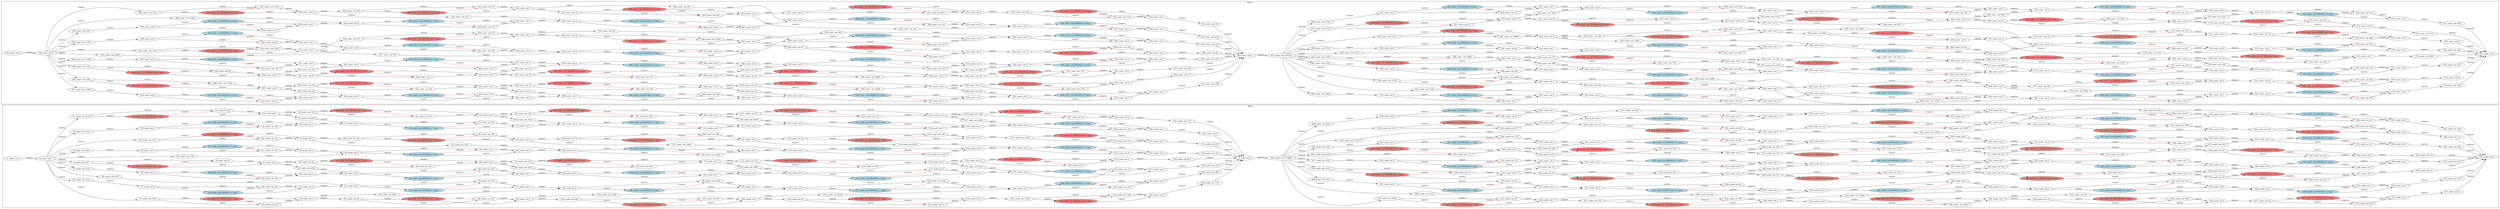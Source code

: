 digraph G {
    rankdir=LR;
    subgraph "cluster_rank_0" {
        label = "Rank 0";
        "l271_rank0: calc 426" [style=filled, fillcolor="white"];
        "l12_rank0: calc 0" [style=filled, fillcolor="white"];
        "l90_rank0: calc 3063" [style=filled, fillcolor="white"];
        "l5_rank0: recv 699392b from 1 tag 0" [style=filled, fillcolor="lightcoral"];
        "l156_rank0: calc 67" [style=filled, fillcolor="white"];
        "l312_rank0: recv 699392b from 1 tag 0" [style=filled, fillcolor="lightcoral"];
        "l354_rank0: calc 0" [style=filled, fillcolor="white"];
        "l356_rank0: send 697344b to 1 tag 0" [style=filled, fillcolor="lightblue"];
        "l222_rank0: recv 699392b from 1 tag 0" [style=filled, fillcolor="lightcoral"];
        "l241_rank0: calc 580" [style=filled, fillcolor="white"];
        "l32_rank0: recv 699392b from 1 tag 0" [style=filled, fillcolor="lightcoral"];
        "l129_rank0: calc 0" [style=filled, fillcolor="white"];
        "l190_rank0: calc 0" [style=filled, fillcolor="white"];
        "l242_rank0: calc 0" [style=filled, fillcolor="white"];
        "l347_rank0: calc 0" [style=filled, fillcolor="white"];
        "l211_rank0: calc 0" [style=filled, fillcolor="white"];
        "l324_rank0: calc 0" [style=filled, fillcolor="white"];
        "l315_rank0: calc 0" [style=filled, fillcolor="white"];
        "l213_rank0: recv 699392b from 1 tag 0" [style=filled, fillcolor="lightcoral"];
        "l91_rank0: send 699392b to 1 tag 0" [style=filled, fillcolor="lightblue"];
        "l247_rank0: calc 0" [style=filled, fillcolor="white"];
        "l80_rank0: calc 0" [style=filled, fillcolor="white"];
        "l346_rank0: calc 24" [style=filled, fillcolor="white"];
        "l287_rank0: calc 0" [style=filled, fillcolor="white"];
        "l199_rank0: calc 1003" [style=filled, fillcolor="white"];
        "l367_rank0: send 699392b to 1 tag 0" [style=filled, fillcolor="lightblue"];
        "l338_rank0: calc 69" [style=filled, fillcolor="white"];
        "l31_rank0: calc 5119" [style=filled, fillcolor="white"];
        "l43_rank0: calc 0" [style=filled, fillcolor="white"];
        "l140_rank0: recv 699392b from 1 tag 0" [style=filled, fillcolor="lightcoral"];
        "l238_rank0: calc 0" [style=filled, fillcolor="white"];
        "l309_rank0: calc 83" [style=filled, fillcolor="white"];
        "l226_rank0: calc 1020" [style=filled, fillcolor="white"];
        "l296_rank0: calc 0" [style=filled, fillcolor="white"];
        "l302_rank0: calc 116" [style=filled, fillcolor="white"];
        "l24_rank0: calc 153" [style=filled, fillcolor="white"];
        "l137_rank0: calc 5" [style=filled, fillcolor="white"];
        "l227_rank0: send 699392b to 1 tag 0" [style=filled, fillcolor="lightblue"];
        "l229_rank0: calc 0" [style=filled, fillcolor="white"];
        "l97_rank0: calc 0" [style=filled, fillcolor="white"];
        "l310_rank0: calc 0" [style=filled, fillcolor="white"];
        "l155_rank0: send 697344b to 1 tag 0" [style=filled, fillcolor="lightblue"];
        "l26_rank0: calc 0" [style=filled, fillcolor="white"];
        "l11_rank0: calc 135" [style=filled, fillcolor="white"];
        "l189_rank0: calc 339" [style=filled, fillcolor="white"];
        "l184_rank0: calc 0" [style=filled, fillcolor="white"];
        "l191_rank0: calc 0" [style=filled, fillcolor="white"];
        "l21_rank0: calc 0" [style=filled, fillcolor="white"];
        "l231_rank0: recv 699392b from 1 tag 0" [style=filled, fillcolor="lightcoral"];
        "l308_rank0: send 699392b to 1 tag 0" [style=filled, fillcolor="lightblue"];
        "l66_rank0: calc 0" [style=filled, fillcolor="white"];
        "l267_rank0: recv 699392b from 1 tag 0" [style=filled, fillcolor="lightcoral"];
        "l368_rank0: calc 0" [style=filled, fillcolor="white"];
        "l320_rank0: calc 298" [style=filled, fillcolor="white"];
        "l350_rank0: recv 699392b from 1 tag 0" [style=filled, fillcolor="lightcoral"];
        "l351_rank0: calc 236" [style=filled, fillcolor="white"];
        "l375_rank0: calc 52" [style=filled, fillcolor="white"];
        "l7_rank0: calc 0" [style=filled, fillcolor="white"];
        "l103_rank0: calc 290" [style=filled, fillcolor="white"];
        "l102_rank0: calc 0" [style=filled, fillcolor="white"];
        "l317_rank0: send 699392b to 1 tag 0" [style=filled, fillcolor="lightblue"];
        "l311_rank0: calc 212" [style=filled, fillcolor="white"];
        "l162_rank0: calc 0" [style=filled, fillcolor="white"];
        "l177_rank0: send 699392b to 1 tag 0" [style=filled, fillcolor="lightblue"];
        "l55_rank0: send 697344b to 1 tag 0" [style=filled, fillcolor="lightblue"];
        "l274_rank0: calc 0" [style=filled, fillcolor="white"];
        "l348_rank0: calc 2219" [style=filled, fillcolor="white"];
        "l379_rank0: calc 45" [style=filled, fillcolor="white"];
        "l275_rank0: calc 129" [style=filled, fillcolor="white"];
        "l110_rank0: calc 6" [style=filled, fillcolor="white"];
        "l240_rank0: recv 699392b from 1 tag 0" [style=filled, fillcolor="lightcoral"];
        "l127_rank0: send 699392b to 1 tag 0" [style=filled, fillcolor="lightblue"];
        "l263_rank0: send 699392b to 1 tag 0" [style=filled, fillcolor="lightblue"];
        "l328_rank0: calc 0" [style=filled, fillcolor="white"];
        "l20_rank0: calc 140" [style=filled, fillcolor="white"];
        "l250_rank0: calc 481" [style=filled, fillcolor="white"];
        "l71_rank0: calc 0" [style=filled, fillcolor="white"];
        "l117_rank0: calc 13633" [style=filled, fillcolor="white"];
        "l210_rank0: calc 64" [style=filled, fillcolor="white"];
        "l72_rank0: calc 2954" [style=filled, fillcolor="white"];
        "l255_rank0: calc 0" [style=filled, fillcolor="white"];
        "l38_rank0: calc 184" [style=filled, fillcolor="white"];
        "l167_rank0: calc 129" [style=filled, fillcolor="white"];
        "l147_rank0: calc 0" [style=filled, fillcolor="white"];
        "l181_rank0: calc 12059" [style=filled, fillcolor="white"];
        "l134_rank0: calc 0" [style=filled, fillcolor="white"];
        "l178_rank0: calc 131" [style=filled, fillcolor="white"];
        "l314_rank0: calc 0" [style=filled, fillcolor="white"];
        "l136_rank0: send 699392b to 1 tag 0" [style=filled, fillcolor="lightblue"];
        "l108_rank0: calc 16112" [style=filled, fillcolor="white"];
        "l340_rank0: calc 229" [style=filled, fillcolor="white"];
        "l77_rank0: recv 699392b from 1 tag 0" [style=filled, fillcolor="lightcoral"];
        "l53_rank0: calc 0" [style=filled, fillcolor="white"];
        "l345_rank0: send 697344b to 1 tag 0" [style=filled, fillcolor="lightblue"];
        "l87_rank0: calc 2822" [style=filled, fillcolor="white"];
        "l257_rank0: calc 118" [style=filled, fillcolor="white"];
        "l228_rank0: calc 179" [style=filled, fillcolor="white"];
        "l304_rank0: calc 3" [style=filled, fillcolor="white"];
        "l68_rank0: recv 699392b from 1 tag 0" [style=filled, fillcolor="lightcoral"];
        "l176_rank0: calc 20213" [style=filled, fillcolor="white"];
        "l330_rank0: recv 699392b from 1 tag 0" [style=filled, fillcolor="lightcoral"];
        "l237_rank0: calc 3" [style=filled, fillcolor="white"];
        "l48_rank0: calc 0" [style=filled, fillcolor="white"];
        "l281_rank0: send 699392b to 1 tag 0" [style=filled, fillcolor="lightblue"];
        "l154_rank0: calc 20453" [style=filled, fillcolor="white"];
        "l135_rank0: calc 14697" [style=filled, fillcolor="white"];
        "l83_rank0: calc 12622" [style=filled, fillcolor="white"];
        "l235_rank0: calc 10150" [style=filled, fillcolor="white"];
        "l371_rank0: calc 99" [style=filled, fillcolor="white"];
        "l93_rank0: calc 0" [style=filled, fillcolor="white"];
        "l6_rank0: calc 44" [style=filled, fillcolor="white"];
        "l23_rank0: recv 699392b from 1 tag 0" [style=filled, fillcolor="lightcoral"];
        "l187_rank0: calc 20251" [style=filled, fillcolor="white"];
        "l337_rank0: calc 0" [style=filled, fillcolor="white"];
        "l166_rank0: send 697344b to 1 tag 0" [style=filled, fillcolor="lightblue"];
        "l148_rank0: calc 161" [style=filled, fillcolor="white"];
        "l150_rank0: calc 2" [style=filled, fillcolor="white"];
        "l284_rank0: calc 141" [style=filled, fillcolor="white"];
        "l8_rank0: calc 0" [style=filled, fillcolor="white"];
        "l92_rank0: calc 12478" [style=filled, fillcolor="white"];
        "l100_rank0: send 699392b to 1 tag 0" [style=filled, fillcolor="lightblue"];
        "l165_rank0: calc 20140" [style=filled, fillcolor="white"];
        "l369_rank0: calc 0" [style=filled, fillcolor="white"];
        "l89_rank0: calc 0" [style=filled, fillcolor="white"];
        "l200_rank0: send 699392b to 1 tag 0" [style=filled, fillcolor="lightblue"];
        "l325_rank0: calc 342" [style=filled, fillcolor="white"];
        "l323_rank0: calc 0" [style=filled, fillcolor="white"];
        "l138_rank0: calc 0" [style=filled, fillcolor="white"];
        "l381_rank0: calc 384" [style=filled, fillcolor="white"];
        "l206_rank0: calc 0" [style=filled, fillcolor="white"];
        "l352_rank0: calc 0" [style=filled, fillcolor="white"];
        "l217_rank0: calc 1018" [style=filled, fillcolor="white"];
        "l219_rank0: calc 125" [style=filled, fillcolor="white"];
        "l230_rank0: calc 87" [style=filled, fillcolor="white"];
        "l146_rank0: calc 7" [style=filled, fillcolor="white"];
        "l376_rank0: calc 0" [style=filled, fillcolor="white"];
        "l361_rank0: recv 699392b from 1 tag 0" [style=filled, fillcolor="lightcoral"];
        "l95_rank0: recv 697344b from 1 tag 0" [style=filled, fillcolor="lightcoral"];
        "l158_rank0: calc 418" [style=filled, fillcolor="white"];
        "l221_rank0: calc 10133" [style=filled, fillcolor="white"];
        "l294_rank0: recv 697344b from 1 tag 0" [style=filled, fillcolor="lightcoral"];
        "l306_rank0: calc 0" [style=filled, fillcolor="white"];
        "l214_rank0: calc 257" [style=filled, fillcolor="white"];
        "l1_rank0: calc 0" [style=filled, fillcolor="white"];
        "l215_rank0: calc 0" [style=filled, fillcolor="white"];
        "l30_rank0: calc 0" [style=filled, fillcolor="white"];
        "l295_rank0: calc 12422" [style=filled, fillcolor="white"];
        "l331_rank0: calc 1666" [style=filled, fillcolor="white"];
        "l122_rank0: recv 699392b from 1 tag 0" [style=filled, fillcolor="lightcoral"];
        "l152_rank0: calc 8577" [style=filled, fillcolor="white"];
        "l45_rank0: calc 2739" [style=filled, fillcolor="white"];
        "l163_rank0: calc 1110" [style=filled, fillcolor="white"];
        "l104_rank0: recv 697344b from 1 tag 0" [style=filled, fillcolor="lightcoral"];
        "l297_rank0: calc 0" [style=filled, fillcolor="white"];
        "l62_rank0: calc 0" [style=filled, fillcolor="white"];
        "l142_rank0: calc 0" [style=filled, fillcolor="white"];
        "l260_rank0: calc 0" [style=filled, fillcolor="white"];
        "l75_rank0: calc 0" [style=filled, fillcolor="white"];
        "l334_rank0: calc 477" [style=filled, fillcolor="white"];
        "l307_rank0: calc 12795" [style=filled, fillcolor="white"];
        "l35_rank0: calc 0" [style=filled, fillcolor="white"];
        "l28_rank0: send 699392b to 1 tag 0" [style=filled, fillcolor="lightblue"];
        "l3_rank0: calc 0" [style=filled, fillcolor="white"];
        "l84_rank0: calc 0" [style=filled, fillcolor="white"];
        "l194_rank0: calc 10121" [style=filled, fillcolor="white"];
        "l18_rank0: calc 2514" [style=filled, fillcolor="white"];
        "l273_rank0: calc 1" [style=filled, fillcolor="white"];
        "l197_rank0: calc 0" [style=filled, fillcolor="white"];
        "l327_rank0: calc 0" [style=filled, fillcolor="white"];
        "l196_rank0: calc 14" [style=filled, fillcolor="white"];
        "l9_rank0: calc 2480" [style=filled, fillcolor="white"];
        "l205_rank0: calc 175" [style=filled, fillcolor="white"];
        "l358_rank0: calc 0" [style=filled, fillcolor="white"];
        "l78_rank0: calc 2623" [style=filled, fillcolor="white"];
        "l17_rank0: calc 0" [style=filled, fillcolor="white"];
        "l114_rank0: calc 621" [style=filled, fillcolor="white"];
        "l59_rank0: recv 699392b from 1 tag 0" [style=filled, fillcolor="lightcoral"];
        "l285_rank0: recv 697344b from 1 tag 0" [style=filled, fillcolor="lightcoral"];
        "l161_rank0: calc 50" [style=filled, fillcolor="white"];
        "l4_rank0: calc 5077" [style=filled, fillcolor="white"];
        "l280_rank0: calc 389" [style=filled, fillcolor="white"];
        "l49_rank0: calc 123" [style=filled, fillcolor="white"];
        "l149_rank0: recv 699392b from 1 tag 0" [style=filled, fillcolor="lightcoral"];
        "l300_rank0: calc 4" [style=filled, fillcolor="white"];
        "l292_rank0: calc 0" [style=filled, fillcolor="white"];
        "l291_rank0: calc 1" [style=filled, fillcolor="white"];
        "l106_rank0: calc 0" [style=filled, fillcolor="white"];
        "l96_rank0: calc 388" [style=filled, fillcolor="white"];
        "l195_rank0: recv 699392b from 1 tag 0" [style=filled, fillcolor="lightcoral"];
        "l51_rank0: calc 375" [style=filled, fillcolor="white"];
        "l256_rank0: calc 0" [style=filled, fillcolor="white"];
        "l218_rank0: send 699392b to 1 tag 0" [style=filled, fillcolor="lightblue"];
        "l141_rank0: calc 15" [style=filled, fillcolor="white"];
        "l318_rank0: calc 153" [style=filled, fillcolor="white"];
        "l268_rank0: calc 332" [style=filled, fillcolor="white"];
        "l286_rank0: calc 12678" [style=filled, fillcolor="white"];
        "l128_rank0: calc 1526" [style=filled, fillcolor="white"];
        "l169_rank0: calc 356" [style=filled, fillcolor="white"];
        "l159_rank0: calc 11967" [style=filled, fillcolor="white"];
        "l40_rank0: calc 94" [style=filled, fillcolor="white"];
        "l305_rank0: calc 0" [style=filled, fillcolor="white"];
        "l99_rank0: calc 3314" [style=filled, fillcolor="white"];
        "l249_rank0: recv 699392b from 1 tag 0" [style=filled, fillcolor="lightcoral"];
        "l265_rank0: calc 0" [style=filled, fillcolor="white"];
        "l322_rank0: calc 1646" [style=filled, fillcolor="white"];
        "l107_rank0: calc 0" [style=filled, fillcolor="white"];
        "l233_rank0: calc 0" [style=filled, fillcolor="white"];
        "l119_rank0: calc 1526" [style=filled, fillcolor="white"];
        "l10_rank0: send 699392b to 1 tag 0" [style=filled, fillcolor="lightblue"];
        "l277_rank0: calc 12767" [style=filled, fillcolor="white"];
        "l22_rank0: calc 5117" [style=filled, fillcolor="white"];
        "l220_rank0: calc 0" [style=filled, fillcolor="white"];
        "l251_rank0: calc 0" [style=filled, fillcolor="white"];
        "l198_rank0: calc 0" [style=filled, fillcolor="white"];
        "l63_rank0: calc 2940" [style=filled, fillcolor="white"];
        "l326_rank0: send 699392b to 1 tag 0" [style=filled, fillcolor="lightblue"];
        "l2_rank0: calc 0" [style=filled, fillcolor="white"];
        "l289_rank0: calc 353" [style=filled, fillcolor="white"];
        "l192_rank0: calc 1978499" [style=filled, fillcolor="white"];
        "l363_rank0: calc 0" [style=filled, fillcolor="white"];
        "l82_rank0: send 699392b to 1 tag 0" [style=filled, fillcolor="lightblue"];
        "l360_rank0: calc 107" [style=filled, fillcolor="white"];
        "l73_rank0: send 699392b to 1 tag 0" [style=filled, fillcolor="lightblue"];
        "l321_rank0: recv 699392b from 1 tag 0" [style=filled, fillcolor="lightcoral"];
        "l116_rank0: calc 0" [style=filled, fillcolor="white"];
        "l353_rank0: calc 170" [style=filled, fillcolor="white"];
        "l52_rank0: calc 0" [style=filled, fillcolor="white"];
        "l98_rank0: calc 0" [style=filled, fillcolor="white"];
        "l182_rank0: recv 699392b from 1 tag 0" [style=filled, fillcolor="lightcoral"];
        "l29_rank0: calc 140" [style=filled, fillcolor="white"];
        "l151_rank0: calc 0" [style=filled, fillcolor="white"];
        "l279_rank0: calc 0" [style=filled, fillcolor="white"];
        "l175_rank0: calc 0" [style=filled, fillcolor="white"];
        "l113_rank0: recv 699392b from 1 tag 0" [style=filled, fillcolor="lightcoral"];
        "l41_rank0: recv 699392b from 1 tag 0" [style=filled, fillcolor="lightcoral"];
        "l183_rank0: calc 7309" [style=filled, fillcolor="white"];
        "l202_rank0: calc 0" [style=filled, fillcolor="white"];
        "l143_rank0: calc 0" [style=filled, fillcolor="white"];
        "l46_rank0: send 697344b to 1 tag 0" [style=filled, fillcolor="lightblue"];
        "l170_rank0: calc 12049" [style=filled, fillcolor="white"];
        "l120_rank0: calc 0" [style=filled, fillcolor="white"];
        "l203_rank0: calc 10128" [style=filled, fillcolor="white"];
        "l201_rank0: calc 41" [style=filled, fillcolor="white"];
        "l258_rank0: recv 699392b from 1 tag 0" [style=filled, fillcolor="lightcoral"];
        "l236_rank0: send 697344b to 1 tag 0" [style=filled, fillcolor="lightblue"];
        "l234_rank0: calc 0" [style=filled, fillcolor="white"];
        "l355_rank0: calc 655" [style=filled, fillcolor="white"];
        "l172_rank0: calc 7372" [style=filled, fillcolor="white"];
        "l333_rank0: calc 0" [style=filled, fillcolor="white"];
        "l153_rank0: calc 0" [style=filled, fillcolor="white"];
        "l261_rank0: calc 0" [style=filled, fillcolor="white"];
        "l69_rank0: calc 2541" [style=filled, fillcolor="white"];
        "l64_rank0: send 699392b to 1 tag 0" [style=filled, fillcolor="lightblue"];
        "l283_rank0: calc 0" [style=filled, fillcolor="white"];
        "l85_rank0: calc 120" [style=filled, fillcolor="white"];
        "l86_rank0: recv 699392b from 1 tag 0" [style=filled, fillcolor="lightcoral"];
        "l332_rank0: calc 0" [style=filled, fillcolor="white"];
        "l259_rank0: calc 394" [style=filled, fillcolor="white"];
        "l173_rank0: calc 0" [style=filled, fillcolor="white"];
        "l179_rank0: calc 0" [style=filled, fillcolor="white"];
        "l76_rank0: calc 115" [style=filled, fillcolor="white"];
        "l105_rank0: calc 423" [style=filled, fillcolor="white"];
        "l164_rank0: calc 0" [style=filled, fillcolor="white"];
        "l36_rank0: calc 2518" [style=filled, fillcolor="white"];
        "l25_rank0: calc 0" [style=filled, fillcolor="white"];
        "l319_rank0: calc 0" [style=filled, fillcolor="white"];
        "l336_rank0: calc 1" [style=filled, fillcolor="white"];
        "l16_rank0: calc 0" [style=filled, fillcolor="white"];
        "l270_rank0: calc 0" [style=filled, fillcolor="white"];
        "l262_rank0: calc 396" [style=filled, fillcolor="white"];
        "l341_rank0: calc 0" [style=filled, fillcolor="white"];
        "l14_rank0: recv 699392b from 1 tag 0" [style=filled, fillcolor="lightcoral"];
        "l57_rank0: calc 0" [style=filled, fillcolor="white"];
        "l366_rank0: calc 312" [style=filled, fillcolor="white"];
        "l223_rank0: calc 387" [style=filled, fillcolor="white"];
        "l224_rank0: calc 0" [style=filled, fillcolor="white"];
        "l357_rank0: calc 1" [style=filled, fillcolor="white"];
        "l94_rank0: calc 74" [style=filled, fillcolor="white"];
        "l212_rank0: calc 10131" [style=filled, fillcolor="white"];
        "l359_rank0: calc 2150" [style=filled, fillcolor="white"];
        "l15_rank0: calc 80" [style=filled, fillcolor="white"];
        "l246_rank0: calc 69" [style=filled, fillcolor="white"];
        "l276_rank0: recv 699392b from 1 tag 0" [style=filled, fillcolor="lightcoral"];
        "l377_rank0: calc 434" [style=filled, fillcolor="white"];
        "l133_rank0: calc 0" [style=filled, fillcolor="white"];
        "l118_rank0: send 699392b to 1 tag 0" [style=filled, fillcolor="lightblue"];
        "l79_rank0: calc 0" [style=filled, fillcolor="white"];
        "l70_rank0: calc 0" [style=filled, fillcolor="white"];
        "l111_rank0: calc 0" [style=filled, fillcolor="white"];
        "l186_rank0: calc 0" [style=filled, fillcolor="white"];
        "l272_rank0: send 699392b to 1 tag 0" [style=filled, fillcolor="lightblue"];
        "l301_rank0: calc 0" [style=filled, fillcolor="white"];
        "l339_rank0: recv 699392b from 1 tag 0" [style=filled, fillcolor="lightcoral"];
        "l144_rank0: calc 20875" [style=filled, fillcolor="white"];
        "l204_rank0: recv 699392b from 1 tag 0" [style=filled, fillcolor="lightcoral"];
        "l248_rank0: calc 111" [style=filled, fillcolor="white"];
        "l33_rank0: calc 234" [style=filled, fillcolor="white"];
        "l168_rank0: calc 0" [style=filled, fillcolor="white"];
        "l313_rank0: calc 1669" [style=filled, fillcolor="white"];
        "l101_rank0: calc 7" [style=filled, fillcolor="white"];
        "l115_rank0: calc 0" [style=filled, fillcolor="white"];
        "l335_rank0: send 699392b to 1 tag 0" [style=filled, fillcolor="lightblue"];
        "l27_rank0: calc 2516" [style=filled, fillcolor="white"];
        "l123_rank0: calc 511" [style=filled, fillcolor="white"];
        "l344_rank0: calc 565" [style=filled, fillcolor="white"];
        "l378_rank0: send 699392b to 1 tag 0" [style=filled, fillcolor="lightblue"];
        "l39_rank0: calc 0" [style=filled, fillcolor="white"];
        "l67_rank0: calc 82" [style=filled, fillcolor="white"];
        "l266_rank0: calc 107" [style=filled, fillcolor="white"];
        "l365_rank0: calc 0" [style=filled, fillcolor="white"];
        "l160_rank0: recv 699392b from 1 tag 0" [style=filled, fillcolor="lightcoral"];
        "l329_rank0: calc 370" [style=filled, fillcolor="white"];
        "l380_rank0: calc 0" [style=filled, fillcolor="white"];
        "l303_rank0: recv 699392b from 1 tag 0" [style=filled, fillcolor="lightcoral"];
        "l19_rank0: send 699392b to 1 tag 0" [style=filled, fillcolor="lightblue"];
        "l253_rank0: calc 313" [style=filled, fillcolor="white"];
        "l121_rank0: calc 233" [style=filled, fillcolor="white"];
        "l349_rank0: calc 90" [style=filled, fillcolor="white"];
        "l372_rank0: recv 699392b from 1 tag 0" [style=filled, fillcolor="lightcoral"];
        "l56_rank0: calc 378" [style=filled, fillcolor="white"];
        "l269_rank0: calc 0" [style=filled, fillcolor="white"];
        "l44_rank0: calc 0" [style=filled, fillcolor="white"];
        "l65_rank0: calc 455" [style=filled, fillcolor="white"];
        "l50_rank0: recv 699392b from 1 tag 0" [style=filled, fillcolor="lightcoral"];
        "l124_rank0: calc 0" [style=filled, fillcolor="white"];
        "l34_rank0: calc 0" [style=filled, fillcolor="white"];
        "l254_rank0: send 699392b to 1 tag 0" [style=filled, fillcolor="lightblue"];
        "l58_rank0: calc 134" [style=filled, fillcolor="white"];
        "l216_rank0: calc 0" [style=filled, fillcolor="white"];
        "l298_rank0: calc 441" [style=filled, fillcolor="white"];
        "l171_rank0: recv 699392b from 1 tag 0" [style=filled, fillcolor="lightcoral"];
        "l37_rank0: send 699392b to 1 tag 0" [style=filled, fillcolor="lightblue"];
        "l343_rank0: calc 0" [style=filled, fillcolor="white"];
        "l47_rank0: calc 1" [style=filled, fillcolor="white"];
        "l126_rank0: calc 13460" [style=filled, fillcolor="white"];
        "l225_rank0: calc 0" [style=filled, fillcolor="white"];
        "l288_rank0: calc 0" [style=filled, fillcolor="white"];
        "l342_rank0: calc 541" [style=filled, fillcolor="white"];
        "l245_rank0: send 697344b to 1 tag 0" [style=filled, fillcolor="lightblue"];
        "l373_rank0: calc 425" [style=filled, fillcolor="white"];
        "l193_rank0: calc 0" [style=filled, fillcolor="white"];
        "l188_rank0: send 699392b to 1 tag 0" [style=filled, fillcolor="lightblue"];
        "l209_rank0: send 699392b to 1 tag 0" [style=filled, fillcolor="lightblue"];
        "l299_rank0: send 699392b to 1 tag 0" [style=filled, fillcolor="lightblue"];
        "l81_rank0: calc 3281" [style=filled, fillcolor="white"];
        "l174_rank0: calc 1107" [style=filled, fillcolor="white"];
        "l112_rank0: calc 124" [style=filled, fillcolor="white"];
        "l42_rank0: calc 421" [style=filled, fillcolor="white"];
        "l252_rank0: calc 0" [style=filled, fillcolor="white"];
        "l139_rank0: calc 82" [style=filled, fillcolor="white"];
        "l290_rank0: send 699392b to 1 tag 0" [style=filled, fillcolor="lightblue"];
        "l109_rank0: send 699392b to 1 tag 0" [style=filled, fillcolor="lightblue"];
        "l282_rank0: calc 4" [style=filled, fillcolor="white"];
        "l88_rank0: calc 0" [style=filled, fillcolor="white"];
        "l180_rank0: calc 279" [style=filled, fillcolor="white"];
        "l316_rank0: calc 12494" [style=filled, fillcolor="white"];
        "l130_rank0: calc 62" [style=filled, fillcolor="white"];
        "l370_rank0: calc 618" [style=filled, fillcolor="white"];
        "l364_rank0: calc 112" [style=filled, fillcolor="white"];
        "l239_rank0: calc 87" [style=filled, fillcolor="white"];
        "l13_rank0: calc 5114" [style=filled, fillcolor="white"];
        "l157_rank0: calc 0" [style=filled, fillcolor="white"];
        "l145_rank0: send 699392b to 1 tag 0" [style=filled, fillcolor="lightblue"];
        "l207_rank0: calc 0" [style=filled, fillcolor="white"];
        "l244_rank0: calc 10153" [style=filled, fillcolor="white"];
        "l61_rank0: calc 0" [style=filled, fillcolor="white"];
        "l264_rank0: calc 49" [style=filled, fillcolor="white"];
        "l125_rank0: calc 0" [style=filled, fillcolor="white"];
        "l362_rank0: calc 496" [style=filled, fillcolor="white"];
        "l185_rank0: calc 1105" [style=filled, fillcolor="white"];
        "l208_rank0: calc 1015" [style=filled, fillcolor="white"];
        "l243_rank0: calc 0" [style=filled, fillcolor="white"];
        "l131_rank0: recv 699392b from 1 tag 0" [style=filled, fillcolor="lightcoral"];
        "l132_rank0: calc 287" [style=filled, fillcolor="white"];
        "l232_rank0: calc 290" [style=filled, fillcolor="white"];
        "l74_rank0: calc 520" [style=filled, fillcolor="white"];
        "l60_rank0: calc 363" [style=filled, fillcolor="white"];
        "l278_rank0: calc 0" [style=filled, fillcolor="white"];
        "l293_rank0: calc 97" [style=filled, fillcolor="white"];
        "l374_rank0: calc 0" [style=filled, fillcolor="white"];
        "l54_rank0: calc 8120" [style=filled, fillcolor="white"];
        "l1_rank0: calc 0" -> "l2_rank0: calc 0" [label="requires", color="black"];
        "l2_rank0: calc 0" -> "l4_rank0: calc 5077" [label="requires", color="black"];
        "l4_rank0: calc 5077" -> "l5_rank0: recv 699392b from 1 tag 0" [label="requires", color="black"];
        "l4_rank0: calc 5077" -> "l6_rank0: calc 44" [label="requires", color="black"];
        "l5_rank0: recv 699392b from 1 tag 0" -> "l6_rank0: calc 44" [label="irequires", color="red"];
        "l6_rank0: calc 44" -> "l7_rank0: calc 0" [label="requires", color="black"];
        "l5_rank0: recv 699392b from 1 tag 0" -> "l7_rank0: calc 0" [label="requires", color="black"];
        "l2_rank0: calc 0" -> "l9_rank0: calc 2480" [label="requires", color="black"];
        "l9_rank0: calc 2480" -> "l8_rank0: calc 0" [label="requires", color="black"];
        "l8_rank0: calc 0" -> "l10_rank0: send 699392b to 1 tag 0" [label="requires", color="black"];
        "l8_rank0: calc 0" -> "l11_rank0: calc 135" [label="requires", color="black"];
        "l10_rank0: send 699392b to 1 tag 0" -> "l11_rank0: calc 135" [label="irequires", color="red"];
        "l11_rank0: calc 135" -> "l12_rank0: calc 0" [label="requires", color="black"];
        "l10_rank0: send 699392b to 1 tag 0" -> "l12_rank0: calc 0" [label="requires", color="black"];
        "l2_rank0: calc 0" -> "l13_rank0: calc 5114" [label="requires", color="black"];
        "l13_rank0: calc 5114" -> "l14_rank0: recv 699392b from 1 tag 0" [label="requires", color="black"];
        "l13_rank0: calc 5114" -> "l15_rank0: calc 80" [label="requires", color="black"];
        "l14_rank0: recv 699392b from 1 tag 0" -> "l15_rank0: calc 80" [label="irequires", color="red"];
        "l15_rank0: calc 80" -> "l16_rank0: calc 0" [label="requires", color="black"];
        "l14_rank0: recv 699392b from 1 tag 0" -> "l16_rank0: calc 0" [label="requires", color="black"];
        "l2_rank0: calc 0" -> "l18_rank0: calc 2514" [label="requires", color="black"];
        "l18_rank0: calc 2514" -> "l17_rank0: calc 0" [label="requires", color="black"];
        "l17_rank0: calc 0" -> "l19_rank0: send 699392b to 1 tag 0" [label="requires", color="black"];
        "l17_rank0: calc 0" -> "l20_rank0: calc 140" [label="requires", color="black"];
        "l19_rank0: send 699392b to 1 tag 0" -> "l20_rank0: calc 140" [label="irequires", color="red"];
        "l20_rank0: calc 140" -> "l21_rank0: calc 0" [label="requires", color="black"];
        "l19_rank0: send 699392b to 1 tag 0" -> "l21_rank0: calc 0" [label="requires", color="black"];
        "l2_rank0: calc 0" -> "l22_rank0: calc 5117" [label="requires", color="black"];
        "l22_rank0: calc 5117" -> "l23_rank0: recv 699392b from 1 tag 0" [label="requires", color="black"];
        "l22_rank0: calc 5117" -> "l24_rank0: calc 153" [label="requires", color="black"];
        "l23_rank0: recv 699392b from 1 tag 0" -> "l24_rank0: calc 153" [label="irequires", color="red"];
        "l24_rank0: calc 153" -> "l25_rank0: calc 0" [label="requires", color="black"];
        "l23_rank0: recv 699392b from 1 tag 0" -> "l25_rank0: calc 0" [label="requires", color="black"];
        "l2_rank0: calc 0" -> "l27_rank0: calc 2516" [label="requires", color="black"];
        "l27_rank0: calc 2516" -> "l26_rank0: calc 0" [label="requires", color="black"];
        "l26_rank0: calc 0" -> "l28_rank0: send 699392b to 1 tag 0" [label="requires", color="black"];
        "l26_rank0: calc 0" -> "l29_rank0: calc 140" [label="requires", color="black"];
        "l28_rank0: send 699392b to 1 tag 0" -> "l29_rank0: calc 140" [label="irequires", color="red"];
        "l29_rank0: calc 140" -> "l30_rank0: calc 0" [label="requires", color="black"];
        "l28_rank0: send 699392b to 1 tag 0" -> "l30_rank0: calc 0" [label="requires", color="black"];
        "l2_rank0: calc 0" -> "l31_rank0: calc 5119" [label="requires", color="black"];
        "l31_rank0: calc 5119" -> "l32_rank0: recv 699392b from 1 tag 0" [label="requires", color="black"];
        "l31_rank0: calc 5119" -> "l33_rank0: calc 234" [label="requires", color="black"];
        "l32_rank0: recv 699392b from 1 tag 0" -> "l33_rank0: calc 234" [label="irequires", color="red"];
        "l33_rank0: calc 234" -> "l34_rank0: calc 0" [label="requires", color="black"];
        "l32_rank0: recv 699392b from 1 tag 0" -> "l34_rank0: calc 0" [label="requires", color="black"];
        "l2_rank0: calc 0" -> "l36_rank0: calc 2518" [label="requires", color="black"];
        "l36_rank0: calc 2518" -> "l35_rank0: calc 0" [label="requires", color="black"];
        "l35_rank0: calc 0" -> "l37_rank0: send 699392b to 1 tag 0" [label="requires", color="black"];
        "l35_rank0: calc 0" -> "l38_rank0: calc 184" [label="requires", color="black"];
        "l37_rank0: send 699392b to 1 tag 0" -> "l38_rank0: calc 184" [label="irequires", color="red"];
        "l38_rank0: calc 184" -> "l39_rank0: calc 0" [label="requires", color="black"];
        "l37_rank0: send 699392b to 1 tag 0" -> "l39_rank0: calc 0" [label="requires", color="black"];
        "l7_rank0: calc 0" -> "l40_rank0: calc 94" [label="requires", color="black"];
        "l40_rank0: calc 94" -> "l41_rank0: recv 699392b from 1 tag 0" [label="requires", color="black"];
        "l40_rank0: calc 94" -> "l42_rank0: calc 421" [label="requires", color="black"];
        "l41_rank0: recv 699392b from 1 tag 0" -> "l42_rank0: calc 421" [label="irequires", color="red"];
        "l42_rank0: calc 421" -> "l43_rank0: calc 0" [label="requires", color="black"];
        "l41_rank0: recv 699392b from 1 tag 0" -> "l43_rank0: calc 0" [label="requires", color="black"];
        "l2_rank0: calc 0" -> "l45_rank0: calc 2739" [label="requires", color="black"];
        "l45_rank0: calc 2739" -> "l44_rank0: calc 0" [label="requires", color="black"];
        "l12_rank0: calc 0" -> "l44_rank0: calc 0" [label="requires", color="black"];
        "l44_rank0: calc 0" -> "l46_rank0: send 697344b to 1 tag 0" [label="requires", color="black"];
        "l44_rank0: calc 0" -> "l47_rank0: calc 1" [label="requires", color="black"];
        "l46_rank0: send 697344b to 1 tag 0" -> "l47_rank0: calc 1" [label="irequires", color="red"];
        "l47_rank0: calc 1" -> "l48_rank0: calc 0" [label="requires", color="black"];
        "l46_rank0: send 697344b to 1 tag 0" -> "l48_rank0: calc 0" [label="requires", color="black"];
        "l16_rank0: calc 0" -> "l49_rank0: calc 123" [label="requires", color="black"];
        "l49_rank0: calc 123" -> "l50_rank0: recv 699392b from 1 tag 0" [label="requires", color="black"];
        "l49_rank0: calc 123" -> "l51_rank0: calc 375" [label="requires", color="black"];
        "l50_rank0: recv 699392b from 1 tag 0" -> "l51_rank0: calc 375" [label="irequires", color="red"];
        "l51_rank0: calc 375" -> "l52_rank0: calc 0" [label="requires", color="black"];
        "l50_rank0: recv 699392b from 1 tag 0" -> "l52_rank0: calc 0" [label="requires", color="black"];
        "l2_rank0: calc 0" -> "l54_rank0: calc 8120" [label="requires", color="black"];
        "l54_rank0: calc 8120" -> "l53_rank0: calc 0" [label="requires", color="black"];
        "l21_rank0: calc 0" -> "l53_rank0: calc 0" [label="requires", color="black"];
        "l53_rank0: calc 0" -> "l55_rank0: send 697344b to 1 tag 0" [label="requires", color="black"];
        "l53_rank0: calc 0" -> "l56_rank0: calc 378" [label="requires", color="black"];
        "l55_rank0: send 697344b to 1 tag 0" -> "l56_rank0: calc 378" [label="irequires", color="red"];
        "l56_rank0: calc 378" -> "l57_rank0: calc 0" [label="requires", color="black"];
        "l55_rank0: send 697344b to 1 tag 0" -> "l57_rank0: calc 0" [label="requires", color="black"];
        "l25_rank0: calc 0" -> "l58_rank0: calc 134" [label="requires", color="black"];
        "l58_rank0: calc 134" -> "l59_rank0: recv 699392b from 1 tag 0" [label="requires", color="black"];
        "l58_rank0: calc 134" -> "l60_rank0: calc 363" [label="requires", color="black"];
        "l59_rank0: recv 699392b from 1 tag 0" -> "l60_rank0: calc 363" [label="irequires", color="red"];
        "l60_rank0: calc 363" -> "l61_rank0: calc 0" [label="requires", color="black"];
        "l59_rank0: recv 699392b from 1 tag 0" -> "l61_rank0: calc 0" [label="requires", color="black"];
        "l7_rank0: calc 0" -> "l63_rank0: calc 2940" [label="requires", color="black"];
        "l63_rank0: calc 2940" -> "l62_rank0: calc 0" [label="requires", color="black"];
        "l30_rank0: calc 0" -> "l62_rank0: calc 0" [label="requires", color="black"];
        "l62_rank0: calc 0" -> "l64_rank0: send 699392b to 1 tag 0" [label="requires", color="black"];
        "l62_rank0: calc 0" -> "l65_rank0: calc 455" [label="requires", color="black"];
        "l64_rank0: send 699392b to 1 tag 0" -> "l65_rank0: calc 455" [label="irequires", color="red"];
        "l65_rank0: calc 455" -> "l66_rank0: calc 0" [label="requires", color="black"];
        "l64_rank0: send 699392b to 1 tag 0" -> "l66_rank0: calc 0" [label="requires", color="black"];
        "l34_rank0: calc 0" -> "l67_rank0: calc 82" [label="requires", color="black"];
        "l67_rank0: calc 82" -> "l68_rank0: recv 699392b from 1 tag 0" [label="requires", color="black"];
        "l67_rank0: calc 82" -> "l69_rank0: calc 2541" [label="requires", color="black"];
        "l68_rank0: recv 699392b from 1 tag 0" -> "l69_rank0: calc 2541" [label="irequires", color="red"];
        "l69_rank0: calc 2541" -> "l70_rank0: calc 0" [label="requires", color="black"];
        "l68_rank0: recv 699392b from 1 tag 0" -> "l70_rank0: calc 0" [label="requires", color="black"];
        "l16_rank0: calc 0" -> "l72_rank0: calc 2954" [label="requires", color="black"];
        "l72_rank0: calc 2954" -> "l71_rank0: calc 0" [label="requires", color="black"];
        "l39_rank0: calc 0" -> "l71_rank0: calc 0" [label="requires", color="black"];
        "l71_rank0: calc 0" -> "l73_rank0: send 699392b to 1 tag 0" [label="requires", color="black"];
        "l71_rank0: calc 0" -> "l74_rank0: calc 520" [label="requires", color="black"];
        "l73_rank0: send 699392b to 1 tag 0" -> "l74_rank0: calc 520" [label="irequires", color="red"];
        "l74_rank0: calc 520" -> "l75_rank0: calc 0" [label="requires", color="black"];
        "l73_rank0: send 699392b to 1 tag 0" -> "l75_rank0: calc 0" [label="requires", color="black"];
        "l43_rank0: calc 0" -> "l76_rank0: calc 115" [label="requires", color="black"];
        "l76_rank0: calc 115" -> "l77_rank0: recv 699392b from 1 tag 0" [label="requires", color="black"];
        "l76_rank0: calc 115" -> "l78_rank0: calc 2623" [label="requires", color="black"];
        "l77_rank0: recv 699392b from 1 tag 0" -> "l78_rank0: calc 2623" [label="irequires", color="red"];
        "l78_rank0: calc 2623" -> "l79_rank0: calc 0" [label="requires", color="black"];
        "l77_rank0: recv 699392b from 1 tag 0" -> "l79_rank0: calc 0" [label="requires", color="black"];
        "l25_rank0: calc 0" -> "l81_rank0: calc 3281" [label="requires", color="black"];
        "l81_rank0: calc 3281" -> "l80_rank0: calc 0" [label="requires", color="black"];
        "l48_rank0: calc 0" -> "l80_rank0: calc 0" [label="requires", color="black"];
        "l80_rank0: calc 0" -> "l82_rank0: send 699392b to 1 tag 0" [label="requires", color="black"];
        "l80_rank0: calc 0" -> "l83_rank0: calc 12622" [label="requires", color="black"];
        "l82_rank0: send 699392b to 1 tag 0" -> "l83_rank0: calc 12622" [label="irequires", color="red"];
        "l83_rank0: calc 12622" -> "l84_rank0: calc 0" [label="requires", color="black"];
        "l82_rank0: send 699392b to 1 tag 0" -> "l84_rank0: calc 0" [label="requires", color="black"];
        "l52_rank0: calc 0" -> "l85_rank0: calc 120" [label="requires", color="black"];
        "l85_rank0: calc 120" -> "l86_rank0: recv 699392b from 1 tag 0" [label="requires", color="black"];
        "l85_rank0: calc 120" -> "l87_rank0: calc 2822" [label="requires", color="black"];
        "l86_rank0: recv 699392b from 1 tag 0" -> "l87_rank0: calc 2822" [label="irequires", color="red"];
        "l87_rank0: calc 2822" -> "l88_rank0: calc 0" [label="requires", color="black"];
        "l86_rank0: recv 699392b from 1 tag 0" -> "l88_rank0: calc 0" [label="requires", color="black"];
        "l34_rank0: calc 0" -> "l90_rank0: calc 3063" [label="requires", color="black"];
        "l90_rank0: calc 3063" -> "l89_rank0: calc 0" [label="requires", color="black"];
        "l57_rank0: calc 0" -> "l89_rank0: calc 0" [label="requires", color="black"];
        "l89_rank0: calc 0" -> "l91_rank0: send 699392b to 1 tag 0" [label="requires", color="black"];
        "l89_rank0: calc 0" -> "l92_rank0: calc 12478" [label="requires", color="black"];
        "l91_rank0: send 699392b to 1 tag 0" -> "l92_rank0: calc 12478" [label="irequires", color="red"];
        "l92_rank0: calc 12478" -> "l93_rank0: calc 0" [label="requires", color="black"];
        "l91_rank0: send 699392b to 1 tag 0" -> "l93_rank0: calc 0" [label="requires", color="black"];
        "l61_rank0: calc 0" -> "l94_rank0: calc 74" [label="requires", color="black"];
        "l94_rank0: calc 74" -> "l95_rank0: recv 697344b from 1 tag 0" [label="requires", color="black"];
        "l94_rank0: calc 74" -> "l96_rank0: calc 388" [label="requires", color="black"];
        "l95_rank0: recv 697344b from 1 tag 0" -> "l96_rank0: calc 388" [label="irequires", color="red"];
        "l96_rank0: calc 388" -> "l97_rank0: calc 0" [label="requires", color="black"];
        "l95_rank0: recv 697344b from 1 tag 0" -> "l97_rank0: calc 0" [label="requires", color="black"];
        "l43_rank0: calc 0" -> "l99_rank0: calc 3314" [label="requires", color="black"];
        "l99_rank0: calc 3314" -> "l98_rank0: calc 0" [label="requires", color="black"];
        "l66_rank0: calc 0" -> "l98_rank0: calc 0" [label="requires", color="black"];
        "l98_rank0: calc 0" -> "l100_rank0: send 699392b to 1 tag 0" [label="requires", color="black"];
        "l98_rank0: calc 0" -> "l101_rank0: calc 7" [label="requires", color="black"];
        "l100_rank0: send 699392b to 1 tag 0" -> "l101_rank0: calc 7" [label="irequires", color="red"];
        "l101_rank0: calc 7" -> "l102_rank0: calc 0" [label="requires", color="black"];
        "l100_rank0: send 699392b to 1 tag 0" -> "l102_rank0: calc 0" [label="requires", color="black"];
        "l70_rank0: calc 0" -> "l103_rank0: calc 290" [label="requires", color="black"];
        "l103_rank0: calc 290" -> "l104_rank0: recv 697344b from 1 tag 0" [label="requires", color="black"];
        "l103_rank0: calc 290" -> "l105_rank0: calc 423" [label="requires", color="black"];
        "l104_rank0: recv 697344b from 1 tag 0" -> "l105_rank0: calc 423" [label="irequires", color="red"];
        "l105_rank0: calc 423" -> "l106_rank0: calc 0" [label="requires", color="black"];
        "l104_rank0: recv 697344b from 1 tag 0" -> "l106_rank0: calc 0" [label="requires", color="black"];
        "l52_rank0: calc 0" -> "l108_rank0: calc 16112" [label="requires", color="black"];
        "l108_rank0: calc 16112" -> "l107_rank0: calc 0" [label="requires", color="black"];
        "l75_rank0: calc 0" -> "l107_rank0: calc 0" [label="requires", color="black"];
        "l107_rank0: calc 0" -> "l109_rank0: send 699392b to 1 tag 0" [label="requires", color="black"];
        "l107_rank0: calc 0" -> "l110_rank0: calc 6" [label="requires", color="black"];
        "l109_rank0: send 699392b to 1 tag 0" -> "l110_rank0: calc 6" [label="irequires", color="red"];
        "l110_rank0: calc 6" -> "l111_rank0: calc 0" [label="requires", color="black"];
        "l109_rank0: send 699392b to 1 tag 0" -> "l111_rank0: calc 0" [label="requires", color="black"];
        "l79_rank0: calc 0" -> "l112_rank0: calc 124" [label="requires", color="black"];
        "l112_rank0: calc 124" -> "l113_rank0: recv 699392b from 1 tag 0" [label="requires", color="black"];
        "l112_rank0: calc 124" -> "l114_rank0: calc 621" [label="requires", color="black"];
        "l113_rank0: recv 699392b from 1 tag 0" -> "l114_rank0: calc 621" [label="irequires", color="red"];
        "l114_rank0: calc 621" -> "l115_rank0: calc 0" [label="requires", color="black"];
        "l113_rank0: recv 699392b from 1 tag 0" -> "l115_rank0: calc 0" [label="requires", color="black"];
        "l61_rank0: calc 0" -> "l117_rank0: calc 13633" [label="requires", color="black"];
        "l117_rank0: calc 13633" -> "l116_rank0: calc 0" [label="requires", color="black"];
        "l84_rank0: calc 0" -> "l116_rank0: calc 0" [label="requires", color="black"];
        "l116_rank0: calc 0" -> "l118_rank0: send 699392b to 1 tag 0" [label="requires", color="black"];
        "l116_rank0: calc 0" -> "l119_rank0: calc 1526" [label="requires", color="black"];
        "l118_rank0: send 699392b to 1 tag 0" -> "l119_rank0: calc 1526" [label="irequires", color="red"];
        "l119_rank0: calc 1526" -> "l120_rank0: calc 0" [label="requires", color="black"];
        "l118_rank0: send 699392b to 1 tag 0" -> "l120_rank0: calc 0" [label="requires", color="black"];
        "l88_rank0: calc 0" -> "l121_rank0: calc 233" [label="requires", color="black"];
        "l121_rank0: calc 233" -> "l122_rank0: recv 699392b from 1 tag 0" [label="requires", color="black"];
        "l121_rank0: calc 233" -> "l123_rank0: calc 511" [label="requires", color="black"];
        "l122_rank0: recv 699392b from 1 tag 0" -> "l123_rank0: calc 511" [label="irequires", color="red"];
        "l123_rank0: calc 511" -> "l124_rank0: calc 0" [label="requires", color="black"];
        "l122_rank0: recv 699392b from 1 tag 0" -> "l124_rank0: calc 0" [label="requires", color="black"];
        "l70_rank0: calc 0" -> "l126_rank0: calc 13460" [label="requires", color="black"];
        "l126_rank0: calc 13460" -> "l125_rank0: calc 0" [label="requires", color="black"];
        "l93_rank0: calc 0" -> "l125_rank0: calc 0" [label="requires", color="black"];
        "l125_rank0: calc 0" -> "l127_rank0: send 699392b to 1 tag 0" [label="requires", color="black"];
        "l125_rank0: calc 0" -> "l128_rank0: calc 1526" [label="requires", color="black"];
        "l127_rank0: send 699392b to 1 tag 0" -> "l128_rank0: calc 1526" [label="irequires", color="red"];
        "l128_rank0: calc 1526" -> "l129_rank0: calc 0" [label="requires", color="black"];
        "l127_rank0: send 699392b to 1 tag 0" -> "l129_rank0: calc 0" [label="requires", color="black"];
        "l97_rank0: calc 0" -> "l130_rank0: calc 62" [label="requires", color="black"];
        "l130_rank0: calc 62" -> "l131_rank0: recv 699392b from 1 tag 0" [label="requires", color="black"];
        "l130_rank0: calc 62" -> "l132_rank0: calc 287" [label="requires", color="black"];
        "l131_rank0: recv 699392b from 1 tag 0" -> "l132_rank0: calc 287" [label="irequires", color="red"];
        "l132_rank0: calc 287" -> "l133_rank0: calc 0" [label="requires", color="black"];
        "l131_rank0: recv 699392b from 1 tag 0" -> "l133_rank0: calc 0" [label="requires", color="black"];
        "l79_rank0: calc 0" -> "l135_rank0: calc 14697" [label="requires", color="black"];
        "l135_rank0: calc 14697" -> "l134_rank0: calc 0" [label="requires", color="black"];
        "l102_rank0: calc 0" -> "l134_rank0: calc 0" [label="requires", color="black"];
        "l134_rank0: calc 0" -> "l136_rank0: send 699392b to 1 tag 0" [label="requires", color="black"];
        "l134_rank0: calc 0" -> "l137_rank0: calc 5" [label="requires", color="black"];
        "l136_rank0: send 699392b to 1 tag 0" -> "l137_rank0: calc 5" [label="irequires", color="red"];
        "l137_rank0: calc 5" -> "l138_rank0: calc 0" [label="requires", color="black"];
        "l136_rank0: send 699392b to 1 tag 0" -> "l138_rank0: calc 0" [label="requires", color="black"];
        "l106_rank0: calc 0" -> "l139_rank0: calc 82" [label="requires", color="black"];
        "l139_rank0: calc 82" -> "l140_rank0: recv 699392b from 1 tag 0" [label="requires", color="black"];
        "l139_rank0: calc 82" -> "l141_rank0: calc 15" [label="requires", color="black"];
        "l140_rank0: recv 699392b from 1 tag 0" -> "l141_rank0: calc 15" [label="irequires", color="red"];
        "l141_rank0: calc 15" -> "l142_rank0: calc 0" [label="requires", color="black"];
        "l140_rank0: recv 699392b from 1 tag 0" -> "l142_rank0: calc 0" [label="requires", color="black"];
        "l88_rank0: calc 0" -> "l144_rank0: calc 20875" [label="requires", color="black"];
        "l144_rank0: calc 20875" -> "l143_rank0: calc 0" [label="requires", color="black"];
        "l111_rank0: calc 0" -> "l143_rank0: calc 0" [label="requires", color="black"];
        "l143_rank0: calc 0" -> "l145_rank0: send 699392b to 1 tag 0" [label="requires", color="black"];
        "l143_rank0: calc 0" -> "l146_rank0: calc 7" [label="requires", color="black"];
        "l145_rank0: send 699392b to 1 tag 0" -> "l146_rank0: calc 7" [label="irequires", color="red"];
        "l146_rank0: calc 7" -> "l147_rank0: calc 0" [label="requires", color="black"];
        "l145_rank0: send 699392b to 1 tag 0" -> "l147_rank0: calc 0" [label="requires", color="black"];
        "l115_rank0: calc 0" -> "l148_rank0: calc 161" [label="requires", color="black"];
        "l148_rank0: calc 161" -> "l149_rank0: recv 699392b from 1 tag 0" [label="requires", color="black"];
        "l148_rank0: calc 161" -> "l150_rank0: calc 2" [label="requires", color="black"];
        "l149_rank0: recv 699392b from 1 tag 0" -> "l150_rank0: calc 2" [label="irequires", color="red"];
        "l150_rank0: calc 2" -> "l151_rank0: calc 0" [label="requires", color="black"];
        "l149_rank0: recv 699392b from 1 tag 0" -> "l151_rank0: calc 0" [label="requires", color="black"];
        "l151_rank0: calc 0" -> "l152_rank0: calc 8577" [label="requires", color="black"];
        "l152_rank0: calc 8577" -> "l3_rank0: calc 0" [label="requires", color="black"];
        "l97_rank0: calc 0" -> "l154_rank0: calc 20453" [label="requires", color="black"];
        "l154_rank0: calc 20453" -> "l153_rank0: calc 0" [label="requires", color="black"];
        "l120_rank0: calc 0" -> "l153_rank0: calc 0" [label="requires", color="black"];
        "l153_rank0: calc 0" -> "l155_rank0: send 697344b to 1 tag 0" [label="requires", color="black"];
        "l153_rank0: calc 0" -> "l156_rank0: calc 67" [label="requires", color="black"];
        "l155_rank0: send 697344b to 1 tag 0" -> "l156_rank0: calc 67" [label="irequires", color="red"];
        "l156_rank0: calc 67" -> "l157_rank0: calc 0" [label="requires", color="black"];
        "l155_rank0: send 697344b to 1 tag 0" -> "l157_rank0: calc 0" [label="requires", color="black"];
        "l157_rank0: calc 0" -> "l158_rank0: calc 418" [label="requires", color="black"];
        "l158_rank0: calc 418" -> "l3_rank0: calc 0" [label="requires", color="black"];
        "l124_rank0: calc 0" -> "l159_rank0: calc 11967" [label="requires", color="black"];
        "l159_rank0: calc 11967" -> "l160_rank0: recv 699392b from 1 tag 0" [label="requires", color="black"];
        "l159_rank0: calc 11967" -> "l161_rank0: calc 50" [label="requires", color="black"];
        "l160_rank0: recv 699392b from 1 tag 0" -> "l161_rank0: calc 50" [label="irequires", color="red"];
        "l161_rank0: calc 50" -> "l162_rank0: calc 0" [label="requires", color="black"];
        "l160_rank0: recv 699392b from 1 tag 0" -> "l162_rank0: calc 0" [label="requires", color="black"];
        "l162_rank0: calc 0" -> "l163_rank0: calc 1110" [label="requires", color="black"];
        "l163_rank0: calc 1110" -> "l3_rank0: calc 0" [label="requires", color="black"];
        "l106_rank0: calc 0" -> "l165_rank0: calc 20140" [label="requires", color="black"];
        "l165_rank0: calc 20140" -> "l164_rank0: calc 0" [label="requires", color="black"];
        "l129_rank0: calc 0" -> "l164_rank0: calc 0" [label="requires", color="black"];
        "l164_rank0: calc 0" -> "l166_rank0: send 697344b to 1 tag 0" [label="requires", color="black"];
        "l164_rank0: calc 0" -> "l167_rank0: calc 129" [label="requires", color="black"];
        "l166_rank0: send 697344b to 1 tag 0" -> "l167_rank0: calc 129" [label="irequires", color="red"];
        "l167_rank0: calc 129" -> "l168_rank0: calc 0" [label="requires", color="black"];
        "l166_rank0: send 697344b to 1 tag 0" -> "l168_rank0: calc 0" [label="requires", color="black"];
        "l168_rank0: calc 0" -> "l169_rank0: calc 356" [label="requires", color="black"];
        "l169_rank0: calc 356" -> "l3_rank0: calc 0" [label="requires", color="black"];
        "l133_rank0: calc 0" -> "l170_rank0: calc 12049" [label="requires", color="black"];
        "l170_rank0: calc 12049" -> "l171_rank0: recv 699392b from 1 tag 0" [label="requires", color="black"];
        "l170_rank0: calc 12049" -> "l172_rank0: calc 7372" [label="requires", color="black"];
        "l171_rank0: recv 699392b from 1 tag 0" -> "l172_rank0: calc 7372" [label="irequires", color="red"];
        "l172_rank0: calc 7372" -> "l173_rank0: calc 0" [label="requires", color="black"];
        "l171_rank0: recv 699392b from 1 tag 0" -> "l173_rank0: calc 0" [label="requires", color="black"];
        "l173_rank0: calc 0" -> "l174_rank0: calc 1107" [label="requires", color="black"];
        "l174_rank0: calc 1107" -> "l3_rank0: calc 0" [label="requires", color="black"];
        "l115_rank0: calc 0" -> "l176_rank0: calc 20213" [label="requires", color="black"];
        "l176_rank0: calc 20213" -> "l175_rank0: calc 0" [label="requires", color="black"];
        "l138_rank0: calc 0" -> "l175_rank0: calc 0" [label="requires", color="black"];
        "l175_rank0: calc 0" -> "l177_rank0: send 699392b to 1 tag 0" [label="requires", color="black"];
        "l175_rank0: calc 0" -> "l178_rank0: calc 131" [label="requires", color="black"];
        "l177_rank0: send 699392b to 1 tag 0" -> "l178_rank0: calc 131" [label="irequires", color="red"];
        "l178_rank0: calc 131" -> "l179_rank0: calc 0" [label="requires", color="black"];
        "l177_rank0: send 699392b to 1 tag 0" -> "l179_rank0: calc 0" [label="requires", color="black"];
        "l179_rank0: calc 0" -> "l180_rank0: calc 279" [label="requires", color="black"];
        "l180_rank0: calc 279" -> "l3_rank0: calc 0" [label="requires", color="black"];
        "l142_rank0: calc 0" -> "l181_rank0: calc 12059" [label="requires", color="black"];
        "l181_rank0: calc 12059" -> "l182_rank0: recv 699392b from 1 tag 0" [label="requires", color="black"];
        "l181_rank0: calc 12059" -> "l183_rank0: calc 7309" [label="requires", color="black"];
        "l182_rank0: recv 699392b from 1 tag 0" -> "l183_rank0: calc 7309" [label="irequires", color="red"];
        "l183_rank0: calc 7309" -> "l184_rank0: calc 0" [label="requires", color="black"];
        "l182_rank0: recv 699392b from 1 tag 0" -> "l184_rank0: calc 0" [label="requires", color="black"];
        "l184_rank0: calc 0" -> "l185_rank0: calc 1105" [label="requires", color="black"];
        "l185_rank0: calc 1105" -> "l3_rank0: calc 0" [label="requires", color="black"];
        "l124_rank0: calc 0" -> "l187_rank0: calc 20251" [label="requires", color="black"];
        "l187_rank0: calc 20251" -> "l186_rank0: calc 0" [label="requires", color="black"];
        "l147_rank0: calc 0" -> "l186_rank0: calc 0" [label="requires", color="black"];
        "l186_rank0: calc 0" -> "l188_rank0: send 699392b to 1 tag 0" [label="requires", color="black"];
        "l186_rank0: calc 0" -> "l189_rank0: calc 339" [label="requires", color="black"];
        "l188_rank0: send 699392b to 1 tag 0" -> "l189_rank0: calc 339" [label="irequires", color="red"];
        "l189_rank0: calc 339" -> "l190_rank0: calc 0" [label="requires", color="black"];
        "l188_rank0: send 699392b to 1 tag 0" -> "l190_rank0: calc 0" [label="requires", color="black"];
        "l190_rank0: calc 0" -> "l191_rank0: calc 0" [label="requires", color="black"];
        "l191_rank0: calc 0" -> "l3_rank0: calc 0" [label="requires", color="black"];
        "l3_rank0: calc 0" -> "l192_rank0: calc 1978499" [label="requires", color="black"];
        "l192_rank0: calc 1978499" -> "l194_rank0: calc 10121" [label="requires", color="black"];
        "l194_rank0: calc 10121" -> "l195_rank0: recv 699392b from 1 tag 0" [label="requires", color="black"];
        "l194_rank0: calc 10121" -> "l196_rank0: calc 14" [label="requires", color="black"];
        "l195_rank0: recv 699392b from 1 tag 0" -> "l196_rank0: calc 14" [label="irequires", color="red"];
        "l196_rank0: calc 14" -> "l197_rank0: calc 0" [label="requires", color="black"];
        "l195_rank0: recv 699392b from 1 tag 0" -> "l197_rank0: calc 0" [label="requires", color="black"];
        "l192_rank0: calc 1978499" -> "l199_rank0: calc 1003" [label="requires", color="black"];
        "l199_rank0: calc 1003" -> "l198_rank0: calc 0" [label="requires", color="black"];
        "l198_rank0: calc 0" -> "l200_rank0: send 699392b to 1 tag 0" [label="requires", color="black"];
        "l198_rank0: calc 0" -> "l201_rank0: calc 41" [label="requires", color="black"];
        "l200_rank0: send 699392b to 1 tag 0" -> "l201_rank0: calc 41" [label="irequires", color="red"];
        "l201_rank0: calc 41" -> "l202_rank0: calc 0" [label="requires", color="black"];
        "l200_rank0: send 699392b to 1 tag 0" -> "l202_rank0: calc 0" [label="requires", color="black"];
        "l192_rank0: calc 1978499" -> "l203_rank0: calc 10128" [label="requires", color="black"];
        "l203_rank0: calc 10128" -> "l204_rank0: recv 699392b from 1 tag 0" [label="requires", color="black"];
        "l203_rank0: calc 10128" -> "l205_rank0: calc 175" [label="requires", color="black"];
        "l204_rank0: recv 699392b from 1 tag 0" -> "l205_rank0: calc 175" [label="irequires", color="red"];
        "l205_rank0: calc 175" -> "l206_rank0: calc 0" [label="requires", color="black"];
        "l204_rank0: recv 699392b from 1 tag 0" -> "l206_rank0: calc 0" [label="requires", color="black"];
        "l192_rank0: calc 1978499" -> "l208_rank0: calc 1015" [label="requires", color="black"];
        "l208_rank0: calc 1015" -> "l207_rank0: calc 0" [label="requires", color="black"];
        "l207_rank0: calc 0" -> "l209_rank0: send 699392b to 1 tag 0" [label="requires", color="black"];
        "l207_rank0: calc 0" -> "l210_rank0: calc 64" [label="requires", color="black"];
        "l209_rank0: send 699392b to 1 tag 0" -> "l210_rank0: calc 64" [label="irequires", color="red"];
        "l210_rank0: calc 64" -> "l211_rank0: calc 0" [label="requires", color="black"];
        "l209_rank0: send 699392b to 1 tag 0" -> "l211_rank0: calc 0" [label="requires", color="black"];
        "l192_rank0: calc 1978499" -> "l212_rank0: calc 10131" [label="requires", color="black"];
        "l212_rank0: calc 10131" -> "l213_rank0: recv 699392b from 1 tag 0" [label="requires", color="black"];
        "l212_rank0: calc 10131" -> "l214_rank0: calc 257" [label="requires", color="black"];
        "l213_rank0: recv 699392b from 1 tag 0" -> "l214_rank0: calc 257" [label="irequires", color="red"];
        "l214_rank0: calc 257" -> "l215_rank0: calc 0" [label="requires", color="black"];
        "l213_rank0: recv 699392b from 1 tag 0" -> "l215_rank0: calc 0" [label="requires", color="black"];
        "l192_rank0: calc 1978499" -> "l217_rank0: calc 1018" [label="requires", color="black"];
        "l217_rank0: calc 1018" -> "l216_rank0: calc 0" [label="requires", color="black"];
        "l216_rank0: calc 0" -> "l218_rank0: send 699392b to 1 tag 0" [label="requires", color="black"];
        "l216_rank0: calc 0" -> "l219_rank0: calc 125" [label="requires", color="black"];
        "l218_rank0: send 699392b to 1 tag 0" -> "l219_rank0: calc 125" [label="irequires", color="red"];
        "l219_rank0: calc 125" -> "l220_rank0: calc 0" [label="requires", color="black"];
        "l218_rank0: send 699392b to 1 tag 0" -> "l220_rank0: calc 0" [label="requires", color="black"];
        "l192_rank0: calc 1978499" -> "l221_rank0: calc 10133" [label="requires", color="black"];
        "l221_rank0: calc 10133" -> "l222_rank0: recv 699392b from 1 tag 0" [label="requires", color="black"];
        "l221_rank0: calc 10133" -> "l223_rank0: calc 387" [label="requires", color="black"];
        "l222_rank0: recv 699392b from 1 tag 0" -> "l223_rank0: calc 387" [label="irequires", color="red"];
        "l223_rank0: calc 387" -> "l224_rank0: calc 0" [label="requires", color="black"];
        "l222_rank0: recv 699392b from 1 tag 0" -> "l224_rank0: calc 0" [label="requires", color="black"];
        "l192_rank0: calc 1978499" -> "l226_rank0: calc 1020" [label="requires", color="black"];
        "l226_rank0: calc 1020" -> "l225_rank0: calc 0" [label="requires", color="black"];
        "l225_rank0: calc 0" -> "l227_rank0: send 699392b to 1 tag 0" [label="requires", color="black"];
        "l225_rank0: calc 0" -> "l228_rank0: calc 179" [label="requires", color="black"];
        "l227_rank0: send 699392b to 1 tag 0" -> "l228_rank0: calc 179" [label="irequires", color="red"];
        "l228_rank0: calc 179" -> "l229_rank0: calc 0" [label="requires", color="black"];
        "l227_rank0: send 699392b to 1 tag 0" -> "l229_rank0: calc 0" [label="requires", color="black"];
        "l197_rank0: calc 0" -> "l230_rank0: calc 87" [label="requires", color="black"];
        "l230_rank0: calc 87" -> "l231_rank0: recv 699392b from 1 tag 0" [label="requires", color="black"];
        "l230_rank0: calc 87" -> "l232_rank0: calc 290" [label="requires", color="black"];
        "l231_rank0: recv 699392b from 1 tag 0" -> "l232_rank0: calc 290" [label="irequires", color="red"];
        "l232_rank0: calc 290" -> "l233_rank0: calc 0" [label="requires", color="black"];
        "l231_rank0: recv 699392b from 1 tag 0" -> "l233_rank0: calc 0" [label="requires", color="black"];
        "l192_rank0: calc 1978499" -> "l235_rank0: calc 10150" [label="requires", color="black"];
        "l235_rank0: calc 10150" -> "l234_rank0: calc 0" [label="requires", color="black"];
        "l202_rank0: calc 0" -> "l234_rank0: calc 0" [label="requires", color="black"];
        "l234_rank0: calc 0" -> "l236_rank0: send 697344b to 1 tag 0" [label="requires", color="black"];
        "l234_rank0: calc 0" -> "l237_rank0: calc 3" [label="requires", color="black"];
        "l236_rank0: send 697344b to 1 tag 0" -> "l237_rank0: calc 3" [label="irequires", color="red"];
        "l237_rank0: calc 3" -> "l238_rank0: calc 0" [label="requires", color="black"];
        "l236_rank0: send 697344b to 1 tag 0" -> "l238_rank0: calc 0" [label="requires", color="black"];
        "l206_rank0: calc 0" -> "l239_rank0: calc 87" [label="requires", color="black"];
        "l239_rank0: calc 87" -> "l240_rank0: recv 699392b from 1 tag 0" [label="requires", color="black"];
        "l239_rank0: calc 87" -> "l241_rank0: calc 580" [label="requires", color="black"];
        "l240_rank0: recv 699392b from 1 tag 0" -> "l241_rank0: calc 580" [label="irequires", color="red"];
        "l241_rank0: calc 580" -> "l242_rank0: calc 0" [label="requires", color="black"];
        "l240_rank0: recv 699392b from 1 tag 0" -> "l242_rank0: calc 0" [label="requires", color="black"];
        "l192_rank0: calc 1978499" -> "l244_rank0: calc 10153" [label="requires", color="black"];
        "l244_rank0: calc 10153" -> "l243_rank0: calc 0" [label="requires", color="black"];
        "l211_rank0: calc 0" -> "l243_rank0: calc 0" [label="requires", color="black"];
        "l243_rank0: calc 0" -> "l245_rank0: send 697344b to 1 tag 0" [label="requires", color="black"];
        "l243_rank0: calc 0" -> "l246_rank0: calc 69" [label="requires", color="black"];
        "l245_rank0: send 697344b to 1 tag 0" -> "l246_rank0: calc 69" [label="irequires", color="red"];
        "l246_rank0: calc 69" -> "l247_rank0: calc 0" [label="requires", color="black"];
        "l245_rank0: send 697344b to 1 tag 0" -> "l247_rank0: calc 0" [label="requires", color="black"];
        "l215_rank0: calc 0" -> "l248_rank0: calc 111" [label="requires", color="black"];
        "l248_rank0: calc 111" -> "l249_rank0: recv 699392b from 1 tag 0" [label="requires", color="black"];
        "l248_rank0: calc 111" -> "l250_rank0: calc 481" [label="requires", color="black"];
        "l249_rank0: recv 699392b from 1 tag 0" -> "l250_rank0: calc 481" [label="irequires", color="red"];
        "l250_rank0: calc 481" -> "l251_rank0: calc 0" [label="requires", color="black"];
        "l249_rank0: recv 699392b from 1 tag 0" -> "l251_rank0: calc 0" [label="requires", color="black"];
        "l197_rank0: calc 0" -> "l253_rank0: calc 313" [label="requires", color="black"];
        "l253_rank0: calc 313" -> "l252_rank0: calc 0" [label="requires", color="black"];
        "l220_rank0: calc 0" -> "l252_rank0: calc 0" [label="requires", color="black"];
        "l252_rank0: calc 0" -> "l254_rank0: send 699392b to 1 tag 0" [label="requires", color="black"];
        "l252_rank0: calc 0" -> "l255_rank0: calc 0" [label="requires", color="black"];
        "l254_rank0: send 699392b to 1 tag 0" -> "l255_rank0: calc 0" [label="irequires", color="red"];
        "l255_rank0: calc 0" -> "l256_rank0: calc 0" [label="requires", color="black"];
        "l254_rank0: send 699392b to 1 tag 0" -> "l256_rank0: calc 0" [label="requires", color="black"];
        "l224_rank0: calc 0" -> "l257_rank0: calc 118" [label="requires", color="black"];
        "l257_rank0: calc 118" -> "l258_rank0: recv 699392b from 1 tag 0" [label="requires", color="black"];
        "l257_rank0: calc 118" -> "l259_rank0: calc 394" [label="requires", color="black"];
        "l258_rank0: recv 699392b from 1 tag 0" -> "l259_rank0: calc 394" [label="irequires", color="red"];
        "l259_rank0: calc 394" -> "l260_rank0: calc 0" [label="requires", color="black"];
        "l258_rank0: recv 699392b from 1 tag 0" -> "l260_rank0: calc 0" [label="requires", color="black"];
        "l206_rank0: calc 0" -> "l262_rank0: calc 396" [label="requires", color="black"];
        "l262_rank0: calc 396" -> "l261_rank0: calc 0" [label="requires", color="black"];
        "l229_rank0: calc 0" -> "l261_rank0: calc 0" [label="requires", color="black"];
        "l261_rank0: calc 0" -> "l263_rank0: send 699392b to 1 tag 0" [label="requires", color="black"];
        "l261_rank0: calc 0" -> "l264_rank0: calc 49" [label="requires", color="black"];
        "l263_rank0: send 699392b to 1 tag 0" -> "l264_rank0: calc 49" [label="irequires", color="red"];
        "l264_rank0: calc 49" -> "l265_rank0: calc 0" [label="requires", color="black"];
        "l263_rank0: send 699392b to 1 tag 0" -> "l265_rank0: calc 0" [label="requires", color="black"];
        "l233_rank0: calc 0" -> "l266_rank0: calc 107" [label="requires", color="black"];
        "l266_rank0: calc 107" -> "l267_rank0: recv 699392b from 1 tag 0" [label="requires", color="black"];
        "l266_rank0: calc 107" -> "l268_rank0: calc 332" [label="requires", color="black"];
        "l267_rank0: recv 699392b from 1 tag 0" -> "l268_rank0: calc 332" [label="irequires", color="red"];
        "l268_rank0: calc 332" -> "l269_rank0: calc 0" [label="requires", color="black"];
        "l267_rank0: recv 699392b from 1 tag 0" -> "l269_rank0: calc 0" [label="requires", color="black"];
        "l215_rank0: calc 0" -> "l271_rank0: calc 426" [label="requires", color="black"];
        "l271_rank0: calc 426" -> "l270_rank0: calc 0" [label="requires", color="black"];
        "l238_rank0: calc 0" -> "l270_rank0: calc 0" [label="requires", color="black"];
        "l270_rank0: calc 0" -> "l272_rank0: send 699392b to 1 tag 0" [label="requires", color="black"];
        "l270_rank0: calc 0" -> "l273_rank0: calc 1" [label="requires", color="black"];
        "l272_rank0: send 699392b to 1 tag 0" -> "l273_rank0: calc 1" [label="irequires", color="red"];
        "l273_rank0: calc 1" -> "l274_rank0: calc 0" [label="requires", color="black"];
        "l272_rank0: send 699392b to 1 tag 0" -> "l274_rank0: calc 0" [label="requires", color="black"];
        "l242_rank0: calc 0" -> "l275_rank0: calc 129" [label="requires", color="black"];
        "l275_rank0: calc 129" -> "l276_rank0: recv 699392b from 1 tag 0" [label="requires", color="black"];
        "l275_rank0: calc 129" -> "l277_rank0: calc 12767" [label="requires", color="black"];
        "l276_rank0: recv 699392b from 1 tag 0" -> "l277_rank0: calc 12767" [label="irequires", color="red"];
        "l277_rank0: calc 12767" -> "l278_rank0: calc 0" [label="requires", color="black"];
        "l276_rank0: recv 699392b from 1 tag 0" -> "l278_rank0: calc 0" [label="requires", color="black"];
        "l224_rank0: calc 0" -> "l280_rank0: calc 389" [label="requires", color="black"];
        "l280_rank0: calc 389" -> "l279_rank0: calc 0" [label="requires", color="black"];
        "l247_rank0: calc 0" -> "l279_rank0: calc 0" [label="requires", color="black"];
        "l279_rank0: calc 0" -> "l281_rank0: send 699392b to 1 tag 0" [label="requires", color="black"];
        "l279_rank0: calc 0" -> "l282_rank0: calc 4" [label="requires", color="black"];
        "l281_rank0: send 699392b to 1 tag 0" -> "l282_rank0: calc 4" [label="irequires", color="red"];
        "l282_rank0: calc 4" -> "l283_rank0: calc 0" [label="requires", color="black"];
        "l281_rank0: send 699392b to 1 tag 0" -> "l283_rank0: calc 0" [label="requires", color="black"];
        "l251_rank0: calc 0" -> "l284_rank0: calc 141" [label="requires", color="black"];
        "l284_rank0: calc 141" -> "l285_rank0: recv 697344b from 1 tag 0" [label="requires", color="black"];
        "l284_rank0: calc 141" -> "l286_rank0: calc 12678" [label="requires", color="black"];
        "l285_rank0: recv 697344b from 1 tag 0" -> "l286_rank0: calc 12678" [label="irequires", color="red"];
        "l286_rank0: calc 12678" -> "l287_rank0: calc 0" [label="requires", color="black"];
        "l285_rank0: recv 697344b from 1 tag 0" -> "l287_rank0: calc 0" [label="requires", color="black"];
        "l233_rank0: calc 0" -> "l289_rank0: calc 353" [label="requires", color="black"];
        "l289_rank0: calc 353" -> "l288_rank0: calc 0" [label="requires", color="black"];
        "l256_rank0: calc 0" -> "l288_rank0: calc 0" [label="requires", color="black"];
        "l288_rank0: calc 0" -> "l290_rank0: send 699392b to 1 tag 0" [label="requires", color="black"];
        "l288_rank0: calc 0" -> "l291_rank0: calc 1" [label="requires", color="black"];
        "l290_rank0: send 699392b to 1 tag 0" -> "l291_rank0: calc 1" [label="irequires", color="red"];
        "l291_rank0: calc 1" -> "l292_rank0: calc 0" [label="requires", color="black"];
        "l290_rank0: send 699392b to 1 tag 0" -> "l292_rank0: calc 0" [label="requires", color="black"];
        "l260_rank0: calc 0" -> "l293_rank0: calc 97" [label="requires", color="black"];
        "l293_rank0: calc 97" -> "l294_rank0: recv 697344b from 1 tag 0" [label="requires", color="black"];
        "l293_rank0: calc 97" -> "l295_rank0: calc 12422" [label="requires", color="black"];
        "l294_rank0: recv 697344b from 1 tag 0" -> "l295_rank0: calc 12422" [label="irequires", color="red"];
        "l295_rank0: calc 12422" -> "l296_rank0: calc 0" [label="requires", color="black"];
        "l294_rank0: recv 697344b from 1 tag 0" -> "l296_rank0: calc 0" [label="requires", color="black"];
        "l242_rank0: calc 0" -> "l298_rank0: calc 441" [label="requires", color="black"];
        "l298_rank0: calc 441" -> "l297_rank0: calc 0" [label="requires", color="black"];
        "l265_rank0: calc 0" -> "l297_rank0: calc 0" [label="requires", color="black"];
        "l297_rank0: calc 0" -> "l299_rank0: send 699392b to 1 tag 0" [label="requires", color="black"];
        "l297_rank0: calc 0" -> "l300_rank0: calc 4" [label="requires", color="black"];
        "l299_rank0: send 699392b to 1 tag 0" -> "l300_rank0: calc 4" [label="irequires", color="red"];
        "l300_rank0: calc 4" -> "l301_rank0: calc 0" [label="requires", color="black"];
        "l299_rank0: send 699392b to 1 tag 0" -> "l301_rank0: calc 0" [label="requires", color="black"];
        "l269_rank0: calc 0" -> "l302_rank0: calc 116" [label="requires", color="black"];
        "l302_rank0: calc 116" -> "l303_rank0: recv 699392b from 1 tag 0" [label="requires", color="black"];
        "l302_rank0: calc 116" -> "l304_rank0: calc 3" [label="requires", color="black"];
        "l303_rank0: recv 699392b from 1 tag 0" -> "l304_rank0: calc 3" [label="irequires", color="red"];
        "l304_rank0: calc 3" -> "l305_rank0: calc 0" [label="requires", color="black"];
        "l303_rank0: recv 699392b from 1 tag 0" -> "l305_rank0: calc 0" [label="requires", color="black"];
        "l251_rank0: calc 0" -> "l307_rank0: calc 12795" [label="requires", color="black"];
        "l307_rank0: calc 12795" -> "l306_rank0: calc 0" [label="requires", color="black"];
        "l274_rank0: calc 0" -> "l306_rank0: calc 0" [label="requires", color="black"];
        "l306_rank0: calc 0" -> "l308_rank0: send 699392b to 1 tag 0" [label="requires", color="black"];
        "l306_rank0: calc 0" -> "l309_rank0: calc 83" [label="requires", color="black"];
        "l308_rank0: send 699392b to 1 tag 0" -> "l309_rank0: calc 83" [label="irequires", color="red"];
        "l309_rank0: calc 83" -> "l310_rank0: calc 0" [label="requires", color="black"];
        "l308_rank0: send 699392b to 1 tag 0" -> "l310_rank0: calc 0" [label="requires", color="black"];
        "l278_rank0: calc 0" -> "l311_rank0: calc 212" [label="requires", color="black"];
        "l311_rank0: calc 212" -> "l312_rank0: recv 699392b from 1 tag 0" [label="requires", color="black"];
        "l311_rank0: calc 212" -> "l313_rank0: calc 1669" [label="requires", color="black"];
        "l312_rank0: recv 699392b from 1 tag 0" -> "l313_rank0: calc 1669" [label="irequires", color="red"];
        "l313_rank0: calc 1669" -> "l314_rank0: calc 0" [label="requires", color="black"];
        "l312_rank0: recv 699392b from 1 tag 0" -> "l314_rank0: calc 0" [label="requires", color="black"];
        "l260_rank0: calc 0" -> "l316_rank0: calc 12494" [label="requires", color="black"];
        "l316_rank0: calc 12494" -> "l315_rank0: calc 0" [label="requires", color="black"];
        "l283_rank0: calc 0" -> "l315_rank0: calc 0" [label="requires", color="black"];
        "l315_rank0: calc 0" -> "l317_rank0: send 699392b to 1 tag 0" [label="requires", color="black"];
        "l315_rank0: calc 0" -> "l318_rank0: calc 153" [label="requires", color="black"];
        "l317_rank0: send 699392b to 1 tag 0" -> "l318_rank0: calc 153" [label="irequires", color="red"];
        "l318_rank0: calc 153" -> "l319_rank0: calc 0" [label="requires", color="black"];
        "l317_rank0: send 699392b to 1 tag 0" -> "l319_rank0: calc 0" [label="requires", color="black"];
        "l287_rank0: calc 0" -> "l320_rank0: calc 298" [label="requires", color="black"];
        "l320_rank0: calc 298" -> "l321_rank0: recv 699392b from 1 tag 0" [label="requires", color="black"];
        "l320_rank0: calc 298" -> "l322_rank0: calc 1646" [label="requires", color="black"];
        "l321_rank0: recv 699392b from 1 tag 0" -> "l322_rank0: calc 1646" [label="irequires", color="red"];
        "l322_rank0: calc 1646" -> "l323_rank0: calc 0" [label="requires", color="black"];
        "l321_rank0: recv 699392b from 1 tag 0" -> "l323_rank0: calc 0" [label="requires", color="black"];
        "l269_rank0: calc 0" -> "l325_rank0: calc 342" [label="requires", color="black"];
        "l325_rank0: calc 342" -> "l324_rank0: calc 0" [label="requires", color="black"];
        "l292_rank0: calc 0" -> "l324_rank0: calc 0" [label="requires", color="black"];
        "l324_rank0: calc 0" -> "l326_rank0: send 699392b to 1 tag 0" [label="requires", color="black"];
        "l324_rank0: calc 0" -> "l327_rank0: calc 0" [label="requires", color="black"];
        "l326_rank0: send 699392b to 1 tag 0" -> "l327_rank0: calc 0" [label="irequires", color="red"];
        "l327_rank0: calc 0" -> "l328_rank0: calc 0" [label="requires", color="black"];
        "l326_rank0: send 699392b to 1 tag 0" -> "l328_rank0: calc 0" [label="requires", color="black"];
        "l296_rank0: calc 0" -> "l329_rank0: calc 370" [label="requires", color="black"];
        "l329_rank0: calc 370" -> "l330_rank0: recv 699392b from 1 tag 0" [label="requires", color="black"];
        "l329_rank0: calc 370" -> "l331_rank0: calc 1666" [label="requires", color="black"];
        "l330_rank0: recv 699392b from 1 tag 0" -> "l331_rank0: calc 1666" [label="irequires", color="red"];
        "l331_rank0: calc 1666" -> "l332_rank0: calc 0" [label="requires", color="black"];
        "l330_rank0: recv 699392b from 1 tag 0" -> "l332_rank0: calc 0" [label="requires", color="black"];
        "l278_rank0: calc 0" -> "l334_rank0: calc 477" [label="requires", color="black"];
        "l334_rank0: calc 477" -> "l333_rank0: calc 0" [label="requires", color="black"];
        "l301_rank0: calc 0" -> "l333_rank0: calc 0" [label="requires", color="black"];
        "l333_rank0: calc 0" -> "l335_rank0: send 699392b to 1 tag 0" [label="requires", color="black"];
        "l333_rank0: calc 0" -> "l336_rank0: calc 1" [label="requires", color="black"];
        "l335_rank0: send 699392b to 1 tag 0" -> "l336_rank0: calc 1" [label="irequires", color="red"];
        "l336_rank0: calc 1" -> "l337_rank0: calc 0" [label="requires", color="black"];
        "l335_rank0: send 699392b to 1 tag 0" -> "l337_rank0: calc 0" [label="requires", color="black"];
        "l305_rank0: calc 0" -> "l338_rank0: calc 69" [label="requires", color="black"];
        "l338_rank0: calc 69" -> "l339_rank0: recv 699392b from 1 tag 0" [label="requires", color="black"];
        "l338_rank0: calc 69" -> "l340_rank0: calc 229" [label="requires", color="black"];
        "l339_rank0: recv 699392b from 1 tag 0" -> "l340_rank0: calc 229" [label="irequires", color="red"];
        "l340_rank0: calc 229" -> "l341_rank0: calc 0" [label="requires", color="black"];
        "l339_rank0: recv 699392b from 1 tag 0" -> "l341_rank0: calc 0" [label="requires", color="black"];
        "l341_rank0: calc 0" -> "l342_rank0: calc 541" [label="requires", color="black"];
        "l342_rank0: calc 541" -> "l193_rank0: calc 0" [label="requires", color="black"];
        "l287_rank0: calc 0" -> "l344_rank0: calc 565" [label="requires", color="black"];
        "l344_rank0: calc 565" -> "l343_rank0: calc 0" [label="requires", color="black"];
        "l310_rank0: calc 0" -> "l343_rank0: calc 0" [label="requires", color="black"];
        "l343_rank0: calc 0" -> "l345_rank0: send 697344b to 1 tag 0" [label="requires", color="black"];
        "l343_rank0: calc 0" -> "l346_rank0: calc 24" [label="requires", color="black"];
        "l345_rank0: send 697344b to 1 tag 0" -> "l346_rank0: calc 24" [label="irequires", color="red"];
        "l346_rank0: calc 24" -> "l347_rank0: calc 0" [label="requires", color="black"];
        "l345_rank0: send 697344b to 1 tag 0" -> "l347_rank0: calc 0" [label="requires", color="black"];
        "l347_rank0: calc 0" -> "l348_rank0: calc 2219" [label="requires", color="black"];
        "l348_rank0: calc 2219" -> "l193_rank0: calc 0" [label="requires", color="black"];
        "l314_rank0: calc 0" -> "l349_rank0: calc 90" [label="requires", color="black"];
        "l349_rank0: calc 90" -> "l350_rank0: recv 699392b from 1 tag 0" [label="requires", color="black"];
        "l349_rank0: calc 90" -> "l351_rank0: calc 236" [label="requires", color="black"];
        "l350_rank0: recv 699392b from 1 tag 0" -> "l351_rank0: calc 236" [label="irequires", color="red"];
        "l351_rank0: calc 236" -> "l352_rank0: calc 0" [label="requires", color="black"];
        "l350_rank0: recv 699392b from 1 tag 0" -> "l352_rank0: calc 0" [label="requires", color="black"];
        "l352_rank0: calc 0" -> "l353_rank0: calc 170" [label="requires", color="black"];
        "l353_rank0: calc 170" -> "l193_rank0: calc 0" [label="requires", color="black"];
        "l296_rank0: calc 0" -> "l355_rank0: calc 655" [label="requires", color="black"];
        "l355_rank0: calc 655" -> "l354_rank0: calc 0" [label="requires", color="black"];
        "l319_rank0: calc 0" -> "l354_rank0: calc 0" [label="requires", color="black"];
        "l354_rank0: calc 0" -> "l356_rank0: send 697344b to 1 tag 0" [label="requires", color="black"];
        "l354_rank0: calc 0" -> "l357_rank0: calc 1" [label="requires", color="black"];
        "l356_rank0: send 697344b to 1 tag 0" -> "l357_rank0: calc 1" [label="irequires", color="red"];
        "l357_rank0: calc 1" -> "l358_rank0: calc 0" [label="requires", color="black"];
        "l356_rank0: send 697344b to 1 tag 0" -> "l358_rank0: calc 0" [label="requires", color="black"];
        "l358_rank0: calc 0" -> "l359_rank0: calc 2150" [label="requires", color="black"];
        "l359_rank0: calc 2150" -> "l193_rank0: calc 0" [label="requires", color="black"];
        "l323_rank0: calc 0" -> "l360_rank0: calc 107" [label="requires", color="black"];
        "l360_rank0: calc 107" -> "l361_rank0: recv 699392b from 1 tag 0" [label="requires", color="black"];
        "l360_rank0: calc 107" -> "l362_rank0: calc 496" [label="requires", color="black"];
        "l361_rank0: recv 699392b from 1 tag 0" -> "l362_rank0: calc 496" [label="irequires", color="red"];
        "l362_rank0: calc 496" -> "l363_rank0: calc 0" [label="requires", color="black"];
        "l361_rank0: recv 699392b from 1 tag 0" -> "l363_rank0: calc 0" [label="requires", color="black"];
        "l363_rank0: calc 0" -> "l364_rank0: calc 112" [label="requires", color="black"];
        "l364_rank0: calc 112" -> "l193_rank0: calc 0" [label="requires", color="black"];
        "l305_rank0: calc 0" -> "l366_rank0: calc 312" [label="requires", color="black"];
        "l366_rank0: calc 312" -> "l365_rank0: calc 0" [label="requires", color="black"];
        "l328_rank0: calc 0" -> "l365_rank0: calc 0" [label="requires", color="black"];
        "l365_rank0: calc 0" -> "l367_rank0: send 699392b to 1 tag 0" [label="requires", color="black"];
        "l365_rank0: calc 0" -> "l368_rank0: calc 0" [label="requires", color="black"];
        "l367_rank0: send 699392b to 1 tag 0" -> "l368_rank0: calc 0" [label="irequires", color="red"];
        "l368_rank0: calc 0" -> "l369_rank0: calc 0" [label="requires", color="black"];
        "l367_rank0: send 699392b to 1 tag 0" -> "l369_rank0: calc 0" [label="requires", color="black"];
        "l369_rank0: calc 0" -> "l370_rank0: calc 618" [label="requires", color="black"];
        "l370_rank0: calc 618" -> "l193_rank0: calc 0" [label="requires", color="black"];
        "l332_rank0: calc 0" -> "l371_rank0: calc 99" [label="requires", color="black"];
        "l371_rank0: calc 99" -> "l372_rank0: recv 699392b from 1 tag 0" [label="requires", color="black"];
        "l371_rank0: calc 99" -> "l373_rank0: calc 425" [label="requires", color="black"];
        "l372_rank0: recv 699392b from 1 tag 0" -> "l373_rank0: calc 425" [label="irequires", color="red"];
        "l373_rank0: calc 425" -> "l374_rank0: calc 0" [label="requires", color="black"];
        "l372_rank0: recv 699392b from 1 tag 0" -> "l374_rank0: calc 0" [label="requires", color="black"];
        "l374_rank0: calc 0" -> "l375_rank0: calc 52" [label="requires", color="black"];
        "l375_rank0: calc 52" -> "l193_rank0: calc 0" [label="requires", color="black"];
        "l314_rank0: calc 0" -> "l377_rank0: calc 434" [label="requires", color="black"];
        "l377_rank0: calc 434" -> "l376_rank0: calc 0" [label="requires", color="black"];
        "l337_rank0: calc 0" -> "l376_rank0: calc 0" [label="requires", color="black"];
        "l376_rank0: calc 0" -> "l378_rank0: send 699392b to 1 tag 0" [label="requires", color="black"];
        "l376_rank0: calc 0" -> "l379_rank0: calc 45" [label="requires", color="black"];
        "l378_rank0: send 699392b to 1 tag 0" -> "l379_rank0: calc 45" [label="irequires", color="red"];
        "l379_rank0: calc 45" -> "l380_rank0: calc 0" [label="requires", color="black"];
        "l378_rank0: send 699392b to 1 tag 0" -> "l380_rank0: calc 0" [label="requires", color="black"];
        "l380_rank0: calc 0" -> "l381_rank0: calc 384" [label="requires", color="black"];
        "l381_rank0: calc 384" -> "l193_rank0: calc 0" [label="requires", color="black"];
    }
    subgraph "cluster_rank_1" {
        label = "Rank 1";
        "l450_rank1: calc 531" [style=filled, fillcolor="white"];
        "l562_rank1: calc 73" [style=filled, fillcolor="white"];
        "l596_rank1: calc 0" [style=filled, fillcolor="white"];
        "l715_rank1: calc 5994" [style=filled, fillcolor="white"];
        "l729_rank1: calc 3043" [style=filled, fillcolor="white"];
        "l523_rank1: calc 0" [style=filled, fillcolor="white"];
        "l646_rank1: calc 0" [style=filled, fillcolor="white"];
        "l574_rank1: calc 0" [style=filled, fillcolor="white"];
        "l544_rank1: calc 377" [style=filled, fillcolor="white"];
        "l400_rank1: send 699392b to 0 tag 0" [style=filled, fillcolor="lightblue"];
        "l713_rank1: calc 0" [style=filled, fillcolor="white"];
        "l735_rank1: calc 0" [style=filled, fillcolor="white"];
        "l409_rank1: send 699392b to 0 tag 0" [style=filled, fillcolor="lightblue"];
        "l468_rank1: calc 350" [style=filled, fillcolor="white"];
        "l526_rank1: send 699392b to 0 tag 0" [style=filled, fillcolor="lightblue"];
        "l659_rank1: calc 0" [style=filled, fillcolor="white"];
        "l389_rank1: calc 0" [style=filled, fillcolor="white"];
        "l635_rank1: send 699392b to 0 tag 0" [style=filled, fillcolor="lightblue"];
        "l382_rank1: calc 0" [style=filled, fillcolor="white"];
        "l567_rank1: calc 0" [style=filled, fillcolor="white"];
        "l637_rank1: calc 0" [style=filled, fillcolor="white"];
        "l422_rank1: recv 697344b from 0 tag 0" [style=filled, fillcolor="lightcoral"];
        "l680_rank1: send 697344b to 0 tag 0" [style=filled, fillcolor="lightblue"];
        "l577_rank1: calc 21" [style=filled, fillcolor="white"];
        "l661_rank1: calc 18992" [style=filled, fillcolor="white"];
        "l699_rank1: calc 65" [style=filled, fillcolor="white"];
        "l495_rank1: calc 18800" [style=filled, fillcolor="white"];
        "l449_rank1: recv 699392b from 0 tag 0" [style=filled, fillcolor="lightcoral"];
        "l720_rank1: recv 697344b from 0 tag 0" [style=filled, fillcolor="lightcoral"];
        "l469_rank1: calc 0" [style=filled, fillcolor="white"];
        "l551_rank1: calc 300" [style=filled, fillcolor="white"];
        "l678_rank1: calc 0" [style=filled, fillcolor="white"];
        "l641_rank1: calc 0" [style=filled, fillcolor="white"];
        "l407_rank1: calc 0" [style=filled, fillcolor="white"];
        "l668_rank1: calc 0" [style=filled, fillcolor="white"];
        "l476_rank1: recv 699392b from 0 tag 0" [style=filled, fillcolor="lightcoral"];
        "l499_rank1: send 699392b to 0 tag 0" [style=filled, fillcolor="lightblue"];
        "l692_rank1: calc 190" [style=filled, fillcolor="white"];
        "l587_rank1: calc 0" [style=filled, fillcolor="white"];
        "l513_rank1: calc 6617" [style=filled, fillcolor="white"];
        "l655_rank1: calc 0" [style=filled, fillcolor="white"];
        "l428_rank1: calc 415" [style=filled, fillcolor="white"];
        "l702_rank1: recv 699392b from 0 tag 0" [style=filled, fillcolor="lightcoral"];
        "l716_rank1: send 699392b to 0 tag 0" [style=filled, fillcolor="lightblue"];
        "l543_rank1: calc 0" [style=filled, fillcolor="white"];
        "l565_rank1: calc 0" [style=filled, fillcolor="white"];
        "l413_rank1: recv 699392b from 0 tag 0" [style=filled, fillcolor="lightcoral"];
        "l694_rank1: calc 4105" [style=filled, fillcolor="white"];
        "l554_rank1: calc 0" [style=filled, fillcolor="white"];
        "l393_rank1: calc 0" [style=filled, fillcolor="white"];
        "l421_rank1: calc 81" [style=filled, fillcolor="white"];
        "l698_rank1: send 699392b to 0 tag 0" [style=filled, fillcolor="lightblue"];
        "l548_rank1: calc 0" [style=filled, fillcolor="white"];
        "l411_rank1: calc 0" [style=filled, fillcolor="white"];
        "l431_rank1: recv 697344b from 0 tag 0" [style=filled, fillcolor="lightcoral"];
        "l581_rank1: send 699392b to 0 tag 0" [style=filled, fillcolor="lightblue"];
        "l744_rank1: calc 0" [style=filled, fillcolor="white"];
        "l435_rank1: calc 32030" [style=filled, fillcolor="white"];
        "l390_rank1: calc 3361" [style=filled, fillcolor="white"];
        "l755_rank1: calc 0" [style=filled, fillcolor="white"];
        "l610_rank1: calc 0" [style=filled, fillcolor="white"];
        "l695_rank1: calc 0" [style=filled, fillcolor="white"];
        "l429_rank1: calc 0" [style=filled, fillcolor="white"];
        "l603_rank1: recv 699392b from 0 tag 0" [style=filled, fillcolor="lightcoral"];
        "l638_rank1: calc 308" [style=filled, fillcolor="white"];
        "l760_rank1: calc 279" [style=filled, fillcolor="white"];
        "l525_rank1: calc 371" [style=filled, fillcolor="white"];
        "l539_rank1: calc 8743" [style=filled, fillcolor="white"];
        "l504_rank1: calc 18706" [style=filled, fillcolor="white"];
        "l484_rank1: calc 85" [style=filled, fillcolor="white"];
        "l665_rank1: calc 95" [style=filled, fillcolor="white"];
        "l583_rank1: calc 0" [style=filled, fillcolor="white"];
        "l489_rank1: calc 311" [style=filled, fillcolor="white"];
        "l597_rank1: calc 0" [style=filled, fillcolor="white"];
        "l666_rank1: recv 699392b from 0 tag 0" [style=filled, fillcolor="lightcoral"];
        "l730_rank1: calc 83" [style=filled, fillcolor="white"];
        "l453_rank1: calc 425" [style=filled, fillcolor="white"];
        "l404_rank1: recv 699392b from 0 tag 0" [style=filled, fillcolor="lightcoral"];
        "l460_rank1: calc 0" [style=filled, fillcolor="white"];
        "l402_rank1: calc 0" [style=filled, fillcolor="white"];
        "l452_rank1: calc 0" [style=filled, fillcolor="white"];
        "l629_rank1: calc 240" [style=filled, fillcolor="white"];
        "l516_rank1: calc 332" [style=filled, fillcolor="white"];
        "l624_rank1: calc 0" [style=filled, fillcolor="white"];
        "l432_rank1: calc 381" [style=filled, fillcolor="white"];
        "l448_rank1: calc 307" [style=filled, fillcolor="white"];
        "l510_rank1: calc 0" [style=filled, fillcolor="white"];
        "l647_rank1: calc 97" [style=filled, fillcolor="white"];
        "l472_rank1: send 699392b to 0 tag 0" [style=filled, fillcolor="lightblue"];
        "l644_rank1: send 699392b to 0 tag 0" [style=filled, fillcolor="lightblue"];
        "l683_rank1: calc 93" [style=filled, fillcolor="white"];
        "l627_rank1: calc 5302" [style=filled, fillcolor="white"];
        "l664_rank1: calc 0" [style=filled, fillcolor="white"];
        "l456_rank1: calc 0" [style=filled, fillcolor="white"];
        "l725_rank1: calc 6140" [style=filled, fillcolor="white"];
        "l437_rank1: calc 362" [style=filled, fillcolor="white"];
        "l591_rank1: calc 69" [style=filled, fillcolor="white"];
        "l509_rank1: calc 182" [style=filled, fillcolor="white"];
        "l654_rank1: calc 10" [style=filled, fillcolor="white"];
        "l711_rank1: recv 699392b from 0 tag 0" [style=filled, fillcolor="lightcoral"];
        "l626_rank1: send 699392b to 0 tag 0" [style=filled, fillcolor="lightblue"];
        "l480_rank1: calc 318" [style=filled, fillcolor="white"];
        "l662_rank1: send 699392b to 0 tag 0" [style=filled, fillcolor="lightblue"];
        "l497_rank1: calc 0" [style=filled, fillcolor="white"];
        "l546_rank1: calc 282" [style=filled, fillcolor="white"];
        "l742_rank1: recv 699392b from 0 tag 0" [style=filled, fillcolor="lightcoral"];
        "l474_rank1: calc 0" [style=filled, fillcolor="white"];
        "l612_rank1: recv 697344b from 0 tag 0" [style=filled, fillcolor="lightcoral"];
        "l430_rank1: calc 154" [style=filled, fillcolor="white"];
        "l722_rank1: calc 0" [style=filled, fillcolor="white"];
        "l758_rank1: calc 2230" [style=filled, fillcolor="white"];
        "l420_rank1: calc 0" [style=filled, fillcolor="white"];
        "l451_rank1: calc 0" [style=filled, fillcolor="white"];
        "l477_rank1: calc 275" [style=filled, fillcolor="white"];
        "l384_rank1: calc 0" [style=filled, fillcolor="white"];
        "l752_rank1: calc 72" [style=filled, fillcolor="white"];
        "l447_rank1: calc 0" [style=filled, fillcolor="white"];
        "l653_rank1: send 699392b to 0 tag 0" [style=filled, fillcolor="lightblue"];
        "l750_rank1: calc 0" [style=filled, fillcolor="white"];
        "l759_rank1: send 699392b to 0 tag 0" [style=filled, fillcolor="lightblue"];
        "l392_rank1: calc 6" [style=filled, fillcolor="white"];
        "l532_rank1: calc 0" [style=filled, fillcolor="white"];
        "l710_rank1: calc 74" [style=filled, fillcolor="white"];
        "l459_rank1: calc 437" [style=filled, fillcolor="white"];
        "l573_rank1: calc 1951507" [style=filled, fillcolor="white"];
        "l394_rank1: calc 3198" [style=filled, fillcolor="white"];
        "l682_rank1: calc 0" [style=filled, fillcolor="white"];
        "l593_rank1: calc 12736" [style=filled, fillcolor="white"];
        "l444_rank1: calc 276" [style=filled, fillcolor="white"];
        "l475_rank1: calc 78" [style=filled, fillcolor="white"];
        "l669_rank1: calc 0" [style=filled, fillcolor="white"];
        "l533_rank1: calc 458" [style=filled, fillcolor="white"];
        "l427_rank1: send 699392b to 0 tag 0" [style=filled, fillcolor="lightblue"];
        "l734_rank1: calc 4496" [style=filled, fillcolor="white"];
        "l547_rank1: send 699392b to 0 tag 0" [style=filled, fillcolor="lightblue"];
        "l414_rank1: calc 31431" [style=filled, fillcolor="white"];
        "l625_rank1: calc 37414" [style=filled, fillcolor="white"];
        "l643_rank1: calc 7969" [style=filled, fillcolor="white"];
        "l515_rank1: calc 0" [style=filled, fillcolor="white"];
        "l553_rank1: calc 1575" [style=filled, fillcolor="white"];
        "l727_rank1: calc 380" [style=filled, fillcolor="white"];
        "l395_rank1: recv 699392b from 0 tag 0" [style=filled, fillcolor="lightcoral"];
        "l385_rank1: calc 3142" [style=filled, fillcolor="white"];
        "l552_rank1: recv 699392b from 0 tag 0" [style=filled, fillcolor="lightcoral"];
        "l464_rank1: calc 0" [style=filled, fillcolor="white"];
        "l535_rank1: calc 185" [style=filled, fillcolor="white"];
        "l491_rank1: calc 228" [style=filled, fillcolor="white"];
        "l502_rank1: calc 132" [style=filled, fillcolor="white"];
        "l465_rank1: calc 0" [style=filled, fillcolor="white"];
        "l423_rank1: calc 3" [style=filled, fillcolor="white"];
        "l709_rank1: calc 0" [style=filled, fillcolor="white"];
        "l439_rank1: calc 232" [style=filled, fillcolor="white"];
        "l541_rank1: recv 697344b from 0 tag 0" [style=filled, fillcolor="lightcoral"];
        "l483_rank1: calc 0" [style=filled, fillcolor="white"];
        "l401_rank1: calc 64" [style=filled, fillcolor="white"];
        "l639_rank1: recv 699392b from 0 tag 0" [style=filled, fillcolor="lightcoral"];
        "l586_rank1: calc 16968" [style=filled, fillcolor="white"];
        "l417_rank1: calc 31790" [style=filled, fillcolor="white"];
        "l595_rank1: calc 16968" [style=filled, fillcolor="white"];
        "l703_rank1: calc 4115" [style=filled, fillcolor="white"];
        "l508_rank1: send 699392b to 0 tag 0" [style=filled, fillcolor="lightblue"];
        "l628_rank1: calc 0" [style=filled, fillcolor="white"];
        "l657_rank1: recv 699392b from 0 tag 0" [style=filled, fillcolor="lightcoral"];
        "l686_rank1: calc 0" [style=filled, fillcolor="white"];
        "l530_rank1: recv 697344b from 0 tag 0" [style=filled, fillcolor="lightcoral"];
        "l761_rank1: calc 0" [style=filled, fillcolor="white"];
        "l433_rank1: calc 0" [style=filled, fillcolor="white"];
        "l618_rank1: calc 274" [style=filled, fillcolor="white"];
        "l487_rank1: calc 0" [style=filled, fillcolor="white"];
        "l561_rank1: calc 1847" [style=filled, fillcolor="white"];
        "l672_rank1: calc 139" [style=filled, fillcolor="white"];
        "l762_rank1: calc 2677" [style=filled, fillcolor="white"];
        "l505_rank1: calc 0" [style=filled, fillcolor="white"];
        "l408_rank1: calc 31788" [style=filled, fillcolor="white"];
        "l518_rank1: calc 130" [style=filled, fillcolor="white"];
        "l563_rank1: recv 699392b from 0 tag 0" [style=filled, fillcolor="lightcoral"];
        "l754_rank1: calc 4646" [style=filled, fillcolor="white"];
        "l701_rank1: calc 262" [style=filled, fillcolor="white"];
        "l746_rank1: calc 0" [style=filled, fillcolor="white"];
        "l660_rank1: calc 0" [style=filled, fillcolor="white"];
        "l696_rank1: calc 0" [style=filled, fillcolor="white"];
        "l580_rank1: calc 19418" [style=filled, fillcolor="white"];
        "l589_rank1: calc 37118" [style=filled, fillcolor="white"];
        "l724_rank1: calc 0" [style=filled, fillcolor="white"];
        "l582_rank1: calc 7" [style=filled, fillcolor="white"];
        "l426_rank1: calc 31942" [style=filled, fillcolor="white"];
        "l531_rank1: calc 1591" [style=filled, fillcolor="white"];
        "l542_rank1: calc 1579" [style=filled, fillcolor="white"];
        "l461_rank1: calc 0" [style=filled, fillcolor="white"];
        "l386_rank1: recv 699392b from 0 tag 0" [style=filled, fillcolor="lightcoral"];
        "l458_rank1: recv 699392b from 0 tag 0" [style=filled, fillcolor="lightcoral"];
        "l689_rank1: send 699392b to 0 tag 0" [style=filled, fillcolor="lightblue"];
        "l478_rank1: calc 0" [style=filled, fillcolor="white"];
        "l485_rank1: recv 699392b from 0 tag 0" [style=filled, fillcolor="lightcoral"];
        "l739_rank1: calc 0" [style=filled, fillcolor="white"];
        "l442_rank1: calc 0" [style=filled, fillcolor="white"];
        "l537_rank1: calc 1" [style=filled, fillcolor="white"];
        "l473_rank1: calc 0" [style=filled, fillcolor="white"];
        "l388_rank1: calc 0" [style=filled, fillcolor="white"];
        "l650_rank1: calc 0" [style=filled, fillcolor="white"];
        "l748_rank1: send 699392b to 0 tag 0" [style=filled, fillcolor="lightblue"];
        "l753_rank1: recv 699392b from 0 tag 0" [style=filled, fillcolor="lightcoral"];
        "l534_rank1: calc 0" [style=filled, fillcolor="white"];
        "l663_rank1: calc 64" [style=filled, fillcolor="white"];
        "l728_rank1: calc 0" [style=filled, fillcolor="white"];
        "l488_rank1: calc 0" [style=filled, fillcolor="white"];
        "l706_rank1: calc 5993" [style=filled, fillcolor="white"];
        "l617_rank1: send 699392b to 0 tag 0" [style=filled, fillcolor="lightblue"];
        "l387_rank1: calc 64" [style=filled, fillcolor="white"];
        "l736_rank1: calc 2012" [style=filled, fillcolor="white"];
        "l425_rank1: calc 0" [style=filled, fillcolor="white"];
        "l529_rank1: calc 140" [style=filled, fillcolor="white"];
        "l500_rank1: calc 314" [style=filled, fillcolor="white"];
        "l436_rank1: send 699392b to 0 tag 0" [style=filled, fillcolor="lightblue"];
        "l634_rank1: calc 7834" [style=filled, fillcolor="white"];
        "l604_rank1: calc 16969" [style=filled, fillcolor="white"];
        "l606_rank1: calc 0" [style=filled, fillcolor="white"];
        "l568_rank1: calc 505" [style=filled, fillcolor="white"];
        "l507_rank1: calc 297" [style=filled, fillcolor="white"];
        "l673_rank1: calc 0" [style=filled, fillcolor="white"];
        "l705_rank1: calc 0" [style=filled, fillcolor="white"];
        "l492_rank1: calc 0" [style=filled, fillcolor="white"];
        "l630_rank1: recv 699392b from 0 tag 0" [style=filled, fillcolor="lightcoral"];
        "l501_rank1: calc 0" [style=filled, fillcolor="white"];
        "l741_rank1: calc 63" [style=filled, fillcolor="white"];
        "l608_rank1: send 699392b to 0 tag 0" [style=filled, fillcolor="lightblue"];
        "l601_rank1: calc 0" [style=filled, fillcolor="white"];
        "l714_rank1: calc 0" [style=filled, fillcolor="white"];
        "l671_rank1: send 697344b to 0 tag 0" [style=filled, fillcolor="lightblue"];
        "l708_rank1: calc 140" [style=filled, fillcolor="white"];
        "l717_rank1: calc 236" [style=filled, fillcolor="white"];
        "l756_rank1: calc 85" [style=filled, fillcolor="white"];
        "l721_rank1: calc 371" [style=filled, fillcolor="white"];
        "l434_rank1: calc 0" [style=filled, fillcolor="white"];
        "l609_rank1: calc 289" [style=filled, fillcolor="white"];
        "l520_rank1: calc 67" [style=filled, fillcolor="white"];
        "l677_rank1: calc 0" [style=filled, fillcolor="white"];
        "l588_rank1: calc 0" [style=filled, fillcolor="white"];
        "l590_rank1: send 699392b to 0 tag 0" [style=filled, fillcolor="lightblue"];
        "l656_rank1: calc 186" [style=filled, fillcolor="white"];
        "l470_rank1: calc 0" [style=filled, fillcolor="white"];
        "l594_rank1: recv 699392b from 0 tag 0" [style=filled, fillcolor="lightcoral"];
        "l737_rank1: send 699392b to 0 tag 0" [style=filled, fillcolor="lightblue"];
        "l616_rank1: calc 37283" [style=filled, fillcolor="white"];
        "l738_rank1: calc 280" [style=filled, fillcolor="white"];
        "l667_rank1: calc 8904" [style=filled, fillcolor="white"];
        "l679_rank1: calc 11413" [style=filled, fillcolor="white"];
        "l670_rank1: calc 11413" [style=filled, fillcolor="white"];
        "l566_rank1: calc 45" [style=filled, fillcolor="white"];
        "l527_rank1: calc 3" [style=filled, fillcolor="white"];
        "l584_rank1: calc 12733" [style=filled, fillcolor="white"];
        "l757_rank1: calc 0" [style=filled, fillcolor="white"];
        "l700_rank1: calc 0" [style=filled, fillcolor="white"];
        "l486_rank1: calc 12220" [style=filled, fillcolor="white"];
        "l536_rank1: send 699392b to 0 tag 0" [style=filled, fillcolor="lightblue"];
        "l649_rank1: calc 422" [style=filled, fillcolor="white"];
        "l383_rank1: calc 0" [style=filled, fillcolor="white"];
        "l455_rank1: calc 0" [style=filled, fillcolor="white"];
        "l674_rank1: calc 8909" [style=filled, fillcolor="white"];
        "l691_rank1: calc 0" [style=filled, fillcolor="white"];
        "l676_rank1: calc 4" [style=filled, fillcolor="white"];
        "l446_rank1: calc 0" [style=filled, fillcolor="white"];
        "l540_rank1: calc 216" [style=filled, fillcolor="white"];
        "l743_rank1: calc 382" [style=filled, fillcolor="white"];
        "l745_rank1: calc 87" [style=filled, fillcolor="white"];
        "l611_rank1: calc 79" [style=filled, fillcolor="white"];
        "l684_rank1: recv 699392b from 0 tag 0" [style=filled, fillcolor="lightcoral"];
        "l399_rank1: calc 31787" [style=filled, fillcolor="white"];
        "l445_rank1: send 699392b to 0 tag 0" [style=filled, fillcolor="lightblue"];
        "l471_rank1: calc 659" [style=filled, fillcolor="white"];
        "l494_rank1: recv 699392b from 0 tag 0" [style=filled, fillcolor="lightcoral"];
        "l675_rank1: recv 699392b from 0 tag 0" [style=filled, fillcolor="lightcoral"];
        "l651_rank1: calc 0" [style=filled, fillcolor="white"];
        "l524_rank1: calc 0" [style=filled, fillcolor="white"];
        "l613_rank1: calc 6" [style=filled, fillcolor="white"];
        "l521_rank1: recv 699392b from 0 tag 0" [style=filled, fillcolor="lightcoral"];
        "l572_rank1: calc 1745" [style=filled, fillcolor="white"];
        "l512_rank1: recv 699392b from 0 tag 0" [style=filled, fillcolor="lightcoral"];
        "l558_rank1: send 699392b to 0 tag 0" [style=filled, fillcolor="lightblue"];
        "l615_rank1: calc 0" [style=filled, fillcolor="white"];
        "l571_rank1: calc 0" [style=filled, fillcolor="white"];
        "l419_rank1: calc 211" [style=filled, fillcolor="white"];
        "l622_rank1: calc 7430" [style=filled, fillcolor="white"];
        "l600_rank1: calc 141" [style=filled, fillcolor="white"];
        "l415_rank1: calc 0" [style=filled, fillcolor="white"];
        "l697_rank1: calc 14893" [style=filled, fillcolor="white"];
        "l522_rank1: calc 2" [style=filled, fillcolor="white"];
        "l467_rank1: recv 699392b from 0 tag 0" [style=filled, fillcolor="lightcoral"];
        "l463_rank1: send 699392b to 0 tag 0" [style=filled, fillcolor="lightblue"];
        "l481_rank1: send 697344b to 0 tag 0" [style=filled, fillcolor="lightblue"];
        "l726_rank1: send 699392b to 0 tag 0" [style=filled, fillcolor="lightblue"];
        "l607_rank1: calc 37122" [style=filled, fillcolor="white"];
        "l424_rank1: calc 0" [style=filled, fillcolor="white"];
        "l457_rank1: calc 79" [style=filled, fillcolor="white"];
        "l550_rank1: calc 1970" [style=filled, fillcolor="white"];
        "l620_rank1: calc 157" [style=filled, fillcolor="white"];
        "l511_rank1: calc 63" [style=filled, fillcolor="white"];
        "l454_rank1: send 699392b to 0 tag 0" [style=filled, fillcolor="lightblue"];
        "l585_rank1: recv 699392b from 0 tag 0" [style=filled, fillcolor="lightcoral"];
        "l631_rank1: calc 7347" [style=filled, fillcolor="white"];
        "l560_rank1: calc 0" [style=filled, fillcolor="white"];
        "l556_rank1: calc 0" [style=filled, fillcolor="white"];
        "l623_rank1: calc 0" [style=filled, fillcolor="white"];
        "l557_rank1: calc 405" [style=filled, fillcolor="white"];
        "l642_rank1: calc 0" [style=filled, fillcolor="white"];
        "l632_rank1: calc 0" [style=filled, fillcolor="white"];
        "l599_rank1: send 699392b to 0 tag 0" [style=filled, fillcolor="lightblue"];
        "l479_rank1: calc 0" [style=filled, fillcolor="white"];
        "l636_rank1: calc 5184" [style=filled, fillcolor="white"];
        "l443_rank1: calc 0" [style=filled, fillcolor="white"];
        "l493_rank1: calc 97" [style=filled, fillcolor="white"];
        "l570_rank1: calc 1" [style=filled, fillcolor="white"];
        "l712_rank1: calc 323" [style=filled, fillcolor="white"];
        "l569_rank1: send 699392b to 0 tag 0" [style=filled, fillcolor="lightblue"];
        "l718_rank1: calc 0" [style=filled, fillcolor="white"];
        "l438_rank1: calc 0" [style=filled, fillcolor="white"];
        "l719_rank1: calc 96" [style=filled, fillcolor="white"];
        "l619_rank1: calc 0" [style=filled, fillcolor="white"];
        "l498_rank1: calc 293" [style=filled, fillcolor="white"];
        "l410_rank1: calc 136" [style=filled, fillcolor="white"];
        "l514_rank1: calc 0" [style=filled, fillcolor="white"];
        "l462_rank1: calc 533" [style=filled, fillcolor="white"];
        "l578_rank1: calc 0" [style=filled, fillcolor="white"];
        "l723_rank1: calc 4741" [style=filled, fillcolor="white"];
        "l559_rank1: calc 0" [style=filled, fillcolor="white"];
        "l503_rank1: recv 699392b from 0 tag 0" [style=filled, fillcolor="lightcoral"];
        "l482_rank1: calc 0" [style=filled, fillcolor="white"];
        "l466_rank1: calc 78" [style=filled, fillcolor="white"];
        "l441_rank1: calc 471" [style=filled, fillcolor="white"];
        "l406_rank1: calc 0" [style=filled, fillcolor="white"];
        "l397_rank1: calc 0" [style=filled, fillcolor="white"];
        "l519_rank1: calc 0" [style=filled, fillcolor="white"];
        "l707_rank1: send 699392b to 0 tag 0" [style=filled, fillcolor="lightblue"];
        "l688_rank1: calc 11138" [style=filled, fillcolor="white"];
        "l690_rank1: calc 9" [style=filled, fillcolor="white"];
        "l681_rank1: calc 233" [style=filled, fillcolor="white"];
        "l687_rank1: calc 0" [style=filled, fillcolor="white"];
        "l751_rank1: calc 2734" [style=filled, fillcolor="white"];
        "l731_rank1: recv 697344b from 0 tag 0" [style=filled, fillcolor="lightcoral"];
        "l693_rank1: recv 699392b from 0 tag 0" [style=filled, fillcolor="lightcoral"];
        "l538_rank1: calc 0" [style=filled, fillcolor="white"];
        "l490_rank1: send 697344b to 0 tag 0" [style=filled, fillcolor="lightblue"];
        "l418_rank1: send 699392b to 0 tag 0" [style=filled, fillcolor="lightblue"];
        "l549_rank1: calc 0" [style=filled, fillcolor="white"];
        "l614_rank1: calc 0" [style=filled, fillcolor="white"];
        "l579_rank1: calc 0" [style=filled, fillcolor="white"];
        "l412_rank1: calc 3203" [style=filled, fillcolor="white"];
        "l733_rank1: calc 0" [style=filled, fillcolor="white"];
        "l747_rank1: calc 2225" [style=filled, fillcolor="white"];
        "l645_rank1: calc 5021" [style=filled, fillcolor="white"];
        "l405_rank1: calc 31431" [style=filled, fillcolor="white"];
        "l740_rank1: calc 3042" [style=filled, fillcolor="white"];
        "l605_rank1: calc 0" [style=filled, fillcolor="white"];
        "l403_rank1: calc 3201" [style=filled, fillcolor="white"];
        "l545_rank1: calc 0" [style=filled, fillcolor="white"];
        "l398_rank1: calc 0" [style=filled, fillcolor="white"];
        "l621_rank1: recv 697344b from 0 tag 0" [style=filled, fillcolor="lightcoral"];
        "l576_rank1: recv 699392b from 0 tag 0" [style=filled, fillcolor="lightcoral"];
        "l496_rank1: calc 0" [style=filled, fillcolor="white"];
        "l416_rank1: calc 0" [style=filled, fillcolor="white"];
        "l592_rank1: calc 0" [style=filled, fillcolor="white"];
        "l648_rank1: recv 699392b from 0 tag 0" [style=filled, fillcolor="lightcoral"];
        "l396_rank1: calc 31432" [style=filled, fillcolor="white"];
        "l658_rank1: calc 9233" [style=filled, fillcolor="white"];
        "l602_rank1: calc 12737" [style=filled, fillcolor="white"];
        "l640_rank1: calc 7701" [style=filled, fillcolor="white"];
        "l391_rank1: send 699392b to 0 tag 0" [style=filled, fillcolor="lightblue"];
        "l575_rank1: calc 12718" [style=filled, fillcolor="white"];
        "l528_rank1: calc 0" [style=filled, fillcolor="white"];
        "l440_rank1: recv 699392b from 0 tag 0" [style=filled, fillcolor="lightcoral"];
        "l517_rank1: send 699392b to 0 tag 0" [style=filled, fillcolor="lightblue"];
        "l749_rank1: calc 310" [style=filled, fillcolor="white"];
        "l555_rank1: calc 103" [style=filled, fillcolor="white"];
        "l652_rank1: calc 18990" [style=filled, fillcolor="white"];
        "l506_rank1: calc 0" [style=filled, fillcolor="white"];
        "l598_rank1: calc 37120" [style=filled, fillcolor="white"];
        "l564_rank1: calc 348" [style=filled, fillcolor="white"];
        "l633_rank1: calc 0" [style=filled, fillcolor="white"];
        "l685_rank1: calc 4140" [style=filled, fillcolor="white"];
        "l704_rank1: calc 0" [style=filled, fillcolor="white"];
        "l732_rank1: calc 364" [style=filled, fillcolor="white"];
        "l382_rank1: calc 0" -> "l383_rank1: calc 0" [label="requires", color="black"];
        "l383_rank1: calc 0" -> "l385_rank1: calc 3142" [label="requires", color="black"];
        "l385_rank1: calc 3142" -> "l386_rank1: recv 699392b from 0 tag 0" [label="requires", color="black"];
        "l385_rank1: calc 3142" -> "l387_rank1: calc 64" [label="requires", color="black"];
        "l386_rank1: recv 699392b from 0 tag 0" -> "l387_rank1: calc 64" [label="irequires", color="red"];
        "l387_rank1: calc 64" -> "l388_rank1: calc 0" [label="requires", color="black"];
        "l386_rank1: recv 699392b from 0 tag 0" -> "l388_rank1: calc 0" [label="requires", color="black"];
        "l383_rank1: calc 0" -> "l390_rank1: calc 3361" [label="requires", color="black"];
        "l390_rank1: calc 3361" -> "l389_rank1: calc 0" [label="requires", color="black"];
        "l389_rank1: calc 0" -> "l391_rank1: send 699392b to 0 tag 0" [label="requires", color="black"];
        "l389_rank1: calc 0" -> "l392_rank1: calc 6" [label="requires", color="black"];
        "l391_rank1: send 699392b to 0 tag 0" -> "l392_rank1: calc 6" [label="irequires", color="red"];
        "l392_rank1: calc 6" -> "l393_rank1: calc 0" [label="requires", color="black"];
        "l391_rank1: send 699392b to 0 tag 0" -> "l393_rank1: calc 0" [label="requires", color="black"];
        "l383_rank1: calc 0" -> "l394_rank1: calc 3198" [label="requires", color="black"];
        "l394_rank1: calc 3198" -> "l395_rank1: recv 699392b from 0 tag 0" [label="requires", color="black"];
        "l394_rank1: calc 3198" -> "l396_rank1: calc 31432" [label="requires", color="black"];
        "l395_rank1: recv 699392b from 0 tag 0" -> "l396_rank1: calc 31432" [label="irequires", color="red"];
        "l396_rank1: calc 31432" -> "l397_rank1: calc 0" [label="requires", color="black"];
        "l395_rank1: recv 699392b from 0 tag 0" -> "l397_rank1: calc 0" [label="requires", color="black"];
        "l383_rank1: calc 0" -> "l399_rank1: calc 31787" [label="requires", color="black"];
        "l399_rank1: calc 31787" -> "l398_rank1: calc 0" [label="requires", color="black"];
        "l398_rank1: calc 0" -> "l400_rank1: send 699392b to 0 tag 0" [label="requires", color="black"];
        "l398_rank1: calc 0" -> "l401_rank1: calc 64" [label="requires", color="black"];
        "l400_rank1: send 699392b to 0 tag 0" -> "l401_rank1: calc 64" [label="irequires", color="red"];
        "l401_rank1: calc 64" -> "l402_rank1: calc 0" [label="requires", color="black"];
        "l400_rank1: send 699392b to 0 tag 0" -> "l402_rank1: calc 0" [label="requires", color="black"];
        "l383_rank1: calc 0" -> "l403_rank1: calc 3201" [label="requires", color="black"];
        "l403_rank1: calc 3201" -> "l404_rank1: recv 699392b from 0 tag 0" [label="requires", color="black"];
        "l403_rank1: calc 3201" -> "l405_rank1: calc 31431" [label="requires", color="black"];
        "l404_rank1: recv 699392b from 0 tag 0" -> "l405_rank1: calc 31431" [label="irequires", color="red"];
        "l405_rank1: calc 31431" -> "l406_rank1: calc 0" [label="requires", color="black"];
        "l404_rank1: recv 699392b from 0 tag 0" -> "l406_rank1: calc 0" [label="requires", color="black"];
        "l383_rank1: calc 0" -> "l408_rank1: calc 31788" [label="requires", color="black"];
        "l408_rank1: calc 31788" -> "l407_rank1: calc 0" [label="requires", color="black"];
        "l407_rank1: calc 0" -> "l409_rank1: send 699392b to 0 tag 0" [label="requires", color="black"];
        "l407_rank1: calc 0" -> "l410_rank1: calc 136" [label="requires", color="black"];
        "l409_rank1: send 699392b to 0 tag 0" -> "l410_rank1: calc 136" [label="irequires", color="red"];
        "l410_rank1: calc 136" -> "l411_rank1: calc 0" [label="requires", color="black"];
        "l409_rank1: send 699392b to 0 tag 0" -> "l411_rank1: calc 0" [label="requires", color="black"];
        "l383_rank1: calc 0" -> "l412_rank1: calc 3203" [label="requires", color="black"];
        "l412_rank1: calc 3203" -> "l413_rank1: recv 699392b from 0 tag 0" [label="requires", color="black"];
        "l412_rank1: calc 3203" -> "l414_rank1: calc 31431" [label="requires", color="black"];
        "l413_rank1: recv 699392b from 0 tag 0" -> "l414_rank1: calc 31431" [label="irequires", color="red"];
        "l414_rank1: calc 31431" -> "l415_rank1: calc 0" [label="requires", color="black"];
        "l413_rank1: recv 699392b from 0 tag 0" -> "l415_rank1: calc 0" [label="requires", color="black"];
        "l383_rank1: calc 0" -> "l417_rank1: calc 31790" [label="requires", color="black"];
        "l417_rank1: calc 31790" -> "l416_rank1: calc 0" [label="requires", color="black"];
        "l416_rank1: calc 0" -> "l418_rank1: send 699392b to 0 tag 0" [label="requires", color="black"];
        "l416_rank1: calc 0" -> "l419_rank1: calc 211" [label="requires", color="black"];
        "l418_rank1: send 699392b to 0 tag 0" -> "l419_rank1: calc 211" [label="irequires", color="red"];
        "l419_rank1: calc 211" -> "l420_rank1: calc 0" [label="requires", color="black"];
        "l418_rank1: send 699392b to 0 tag 0" -> "l420_rank1: calc 0" [label="requires", color="black"];
        "l388_rank1: calc 0" -> "l421_rank1: calc 81" [label="requires", color="black"];
        "l421_rank1: calc 81" -> "l422_rank1: recv 697344b from 0 tag 0" [label="requires", color="black"];
        "l421_rank1: calc 81" -> "l423_rank1: calc 3" [label="requires", color="black"];
        "l422_rank1: recv 697344b from 0 tag 0" -> "l423_rank1: calc 3" [label="irequires", color="red"];
        "l423_rank1: calc 3" -> "l424_rank1: calc 0" [label="requires", color="black"];
        "l422_rank1: recv 697344b from 0 tag 0" -> "l424_rank1: calc 0" [label="requires", color="black"];
        "l383_rank1: calc 0" -> "l426_rank1: calc 31942" [label="requires", color="black"];
        "l426_rank1: calc 31942" -> "l425_rank1: calc 0" [label="requires", color="black"];
        "l393_rank1: calc 0" -> "l425_rank1: calc 0" [label="requires", color="black"];
        "l425_rank1: calc 0" -> "l427_rank1: send 699392b to 0 tag 0" [label="requires", color="black"];
        "l425_rank1: calc 0" -> "l428_rank1: calc 415" [label="requires", color="black"];
        "l427_rank1: send 699392b to 0 tag 0" -> "l428_rank1: calc 415" [label="irequires", color="red"];
        "l428_rank1: calc 415" -> "l429_rank1: calc 0" [label="requires", color="black"];
        "l427_rank1: send 699392b to 0 tag 0" -> "l429_rank1: calc 0" [label="requires", color="black"];
        "l397_rank1: calc 0" -> "l430_rank1: calc 154" [label="requires", color="black"];
        "l430_rank1: calc 154" -> "l431_rank1: recv 697344b from 0 tag 0" [label="requires", color="black"];
        "l430_rank1: calc 154" -> "l432_rank1: calc 381" [label="requires", color="black"];
        "l431_rank1: recv 697344b from 0 tag 0" -> "l432_rank1: calc 381" [label="irequires", color="red"];
        "l432_rank1: calc 381" -> "l433_rank1: calc 0" [label="requires", color="black"];
        "l431_rank1: recv 697344b from 0 tag 0" -> "l433_rank1: calc 0" [label="requires", color="black"];
        "l383_rank1: calc 0" -> "l435_rank1: calc 32030" [label="requires", color="black"];
        "l435_rank1: calc 32030" -> "l434_rank1: calc 0" [label="requires", color="black"];
        "l402_rank1: calc 0" -> "l434_rank1: calc 0" [label="requires", color="black"];
        "l434_rank1: calc 0" -> "l436_rank1: send 699392b to 0 tag 0" [label="requires", color="black"];
        "l434_rank1: calc 0" -> "l437_rank1: calc 362" [label="requires", color="black"];
        "l436_rank1: send 699392b to 0 tag 0" -> "l437_rank1: calc 362" [label="irequires", color="red"];
        "l437_rank1: calc 362" -> "l438_rank1: calc 0" [label="requires", color="black"];
        "l436_rank1: send 699392b to 0 tag 0" -> "l438_rank1: calc 0" [label="requires", color="black"];
        "l406_rank1: calc 0" -> "l439_rank1: calc 232" [label="requires", color="black"];
        "l439_rank1: calc 232" -> "l440_rank1: recv 699392b from 0 tag 0" [label="requires", color="black"];
        "l439_rank1: calc 232" -> "l441_rank1: calc 471" [label="requires", color="black"];
        "l440_rank1: recv 699392b from 0 tag 0" -> "l441_rank1: calc 471" [label="irequires", color="red"];
        "l441_rank1: calc 471" -> "l442_rank1: calc 0" [label="requires", color="black"];
        "l440_rank1: recv 699392b from 0 tag 0" -> "l442_rank1: calc 0" [label="requires", color="black"];
        "l388_rank1: calc 0" -> "l444_rank1: calc 276" [label="requires", color="black"];
        "l444_rank1: calc 276" -> "l443_rank1: calc 0" [label="requires", color="black"];
        "l411_rank1: calc 0" -> "l443_rank1: calc 0" [label="requires", color="black"];
        "l443_rank1: calc 0" -> "l445_rank1: send 699392b to 0 tag 0" [label="requires", color="black"];
        "l443_rank1: calc 0" -> "l446_rank1: calc 0" [label="requires", color="black"];
        "l445_rank1: send 699392b to 0 tag 0" -> "l446_rank1: calc 0" [label="irequires", color="red"];
        "l446_rank1: calc 0" -> "l447_rank1: calc 0" [label="requires", color="black"];
        "l445_rank1: send 699392b to 0 tag 0" -> "l447_rank1: calc 0" [label="requires", color="black"];
        "l415_rank1: calc 0" -> "l448_rank1: calc 307" [label="requires", color="black"];
        "l448_rank1: calc 307" -> "l449_rank1: recv 699392b from 0 tag 0" [label="requires", color="black"];
        "l448_rank1: calc 307" -> "l450_rank1: calc 531" [label="requires", color="black"];
        "l449_rank1: recv 699392b from 0 tag 0" -> "l450_rank1: calc 531" [label="irequires", color="red"];
        "l450_rank1: calc 531" -> "l451_rank1: calc 0" [label="requires", color="black"];
        "l449_rank1: recv 699392b from 0 tag 0" -> "l451_rank1: calc 0" [label="requires", color="black"];
        "l397_rank1: calc 0" -> "l453_rank1: calc 425" [label="requires", color="black"];
        "l453_rank1: calc 425" -> "l452_rank1: calc 0" [label="requires", color="black"];
        "l420_rank1: calc 0" -> "l452_rank1: calc 0" [label="requires", color="black"];
        "l452_rank1: calc 0" -> "l454_rank1: send 699392b to 0 tag 0" [label="requires", color="black"];
        "l452_rank1: calc 0" -> "l455_rank1: calc 0" [label="requires", color="black"];
        "l454_rank1: send 699392b to 0 tag 0" -> "l455_rank1: calc 0" [label="irequires", color="red"];
        "l455_rank1: calc 0" -> "l456_rank1: calc 0" [label="requires", color="black"];
        "l454_rank1: send 699392b to 0 tag 0" -> "l456_rank1: calc 0" [label="requires", color="black"];
        "l424_rank1: calc 0" -> "l457_rank1: calc 79" [label="requires", color="black"];
        "l457_rank1: calc 79" -> "l458_rank1: recv 699392b from 0 tag 0" [label="requires", color="black"];
        "l457_rank1: calc 79" -> "l459_rank1: calc 437" [label="requires", color="black"];
        "l458_rank1: recv 699392b from 0 tag 0" -> "l459_rank1: calc 437" [label="irequires", color="red"];
        "l459_rank1: calc 437" -> "l460_rank1: calc 0" [label="requires", color="black"];
        "l458_rank1: recv 699392b from 0 tag 0" -> "l460_rank1: calc 0" [label="requires", color="black"];
        "l406_rank1: calc 0" -> "l462_rank1: calc 533" [label="requires", color="black"];
        "l462_rank1: calc 533" -> "l461_rank1: calc 0" [label="requires", color="black"];
        "l429_rank1: calc 0" -> "l461_rank1: calc 0" [label="requires", color="black"];
        "l461_rank1: calc 0" -> "l463_rank1: send 699392b to 0 tag 0" [label="requires", color="black"];
        "l461_rank1: calc 0" -> "l464_rank1: calc 0" [label="requires", color="black"];
        "l463_rank1: send 699392b to 0 tag 0" -> "l464_rank1: calc 0" [label="irequires", color="red"];
        "l464_rank1: calc 0" -> "l465_rank1: calc 0" [label="requires", color="black"];
        "l463_rank1: send 699392b to 0 tag 0" -> "l465_rank1: calc 0" [label="requires", color="black"];
        "l433_rank1: calc 0" -> "l466_rank1: calc 78" [label="requires", color="black"];
        "l466_rank1: calc 78" -> "l467_rank1: recv 699392b from 0 tag 0" [label="requires", color="black"];
        "l466_rank1: calc 78" -> "l468_rank1: calc 350" [label="requires", color="black"];
        "l467_rank1: recv 699392b from 0 tag 0" -> "l468_rank1: calc 350" [label="irequires", color="red"];
        "l468_rank1: calc 350" -> "l469_rank1: calc 0" [label="requires", color="black"];
        "l467_rank1: recv 699392b from 0 tag 0" -> "l469_rank1: calc 0" [label="requires", color="black"];
        "l415_rank1: calc 0" -> "l471_rank1: calc 659" [label="requires", color="black"];
        "l471_rank1: calc 659" -> "l470_rank1: calc 0" [label="requires", color="black"];
        "l438_rank1: calc 0" -> "l470_rank1: calc 0" [label="requires", color="black"];
        "l470_rank1: calc 0" -> "l472_rank1: send 699392b to 0 tag 0" [label="requires", color="black"];
        "l470_rank1: calc 0" -> "l473_rank1: calc 0" [label="requires", color="black"];
        "l472_rank1: send 699392b to 0 tag 0" -> "l473_rank1: calc 0" [label="irequires", color="red"];
        "l473_rank1: calc 0" -> "l474_rank1: calc 0" [label="requires", color="black"];
        "l472_rank1: send 699392b to 0 tag 0" -> "l474_rank1: calc 0" [label="requires", color="black"];
        "l442_rank1: calc 0" -> "l475_rank1: calc 78" [label="requires", color="black"];
        "l475_rank1: calc 78" -> "l476_rank1: recv 699392b from 0 tag 0" [label="requires", color="black"];
        "l475_rank1: calc 78" -> "l477_rank1: calc 275" [label="requires", color="black"];
        "l476_rank1: recv 699392b from 0 tag 0" -> "l477_rank1: calc 275" [label="irequires", color="red"];
        "l477_rank1: calc 275" -> "l478_rank1: calc 0" [label="requires", color="black"];
        "l476_rank1: recv 699392b from 0 tag 0" -> "l478_rank1: calc 0" [label="requires", color="black"];
        "l424_rank1: calc 0" -> "l480_rank1: calc 318" [label="requires", color="black"];
        "l480_rank1: calc 318" -> "l479_rank1: calc 0" [label="requires", color="black"];
        "l447_rank1: calc 0" -> "l479_rank1: calc 0" [label="requires", color="black"];
        "l479_rank1: calc 0" -> "l481_rank1: send 697344b to 0 tag 0" [label="requires", color="black"];
        "l479_rank1: calc 0" -> "l482_rank1: calc 0" [label="requires", color="black"];
        "l481_rank1: send 697344b to 0 tag 0" -> "l482_rank1: calc 0" [label="irequires", color="red"];
        "l482_rank1: calc 0" -> "l483_rank1: calc 0" [label="requires", color="black"];
        "l481_rank1: send 697344b to 0 tag 0" -> "l483_rank1: calc 0" [label="requires", color="black"];
        "l451_rank1: calc 0" -> "l484_rank1: calc 85" [label="requires", color="black"];
        "l484_rank1: calc 85" -> "l485_rank1: recv 699392b from 0 tag 0" [label="requires", color="black"];
        "l484_rank1: calc 85" -> "l486_rank1: calc 12220" [label="requires", color="black"];
        "l485_rank1: recv 699392b from 0 tag 0" -> "l486_rank1: calc 12220" [label="irequires", color="red"];
        "l486_rank1: calc 12220" -> "l487_rank1: calc 0" [label="requires", color="black"];
        "l485_rank1: recv 699392b from 0 tag 0" -> "l487_rank1: calc 0" [label="requires", color="black"];
        "l433_rank1: calc 0" -> "l489_rank1: calc 311" [label="requires", color="black"];
        "l489_rank1: calc 311" -> "l488_rank1: calc 0" [label="requires", color="black"];
        "l456_rank1: calc 0" -> "l488_rank1: calc 0" [label="requires", color="black"];
        "l488_rank1: calc 0" -> "l490_rank1: send 697344b to 0 tag 0" [label="requires", color="black"];
        "l488_rank1: calc 0" -> "l491_rank1: calc 228" [label="requires", color="black"];
        "l490_rank1: send 697344b to 0 tag 0" -> "l491_rank1: calc 228" [label="irequires", color="red"];
        "l491_rank1: calc 228" -> "l492_rank1: calc 0" [label="requires", color="black"];
        "l490_rank1: send 697344b to 0 tag 0" -> "l492_rank1: calc 0" [label="requires", color="black"];
        "l460_rank1: calc 0" -> "l493_rank1: calc 97" [label="requires", color="black"];
        "l493_rank1: calc 97" -> "l494_rank1: recv 699392b from 0 tag 0" [label="requires", color="black"];
        "l493_rank1: calc 97" -> "l495_rank1: calc 18800" [label="requires", color="black"];
        "l494_rank1: recv 699392b from 0 tag 0" -> "l495_rank1: calc 18800" [label="irequires", color="red"];
        "l495_rank1: calc 18800" -> "l496_rank1: calc 0" [label="requires", color="black"];
        "l494_rank1: recv 699392b from 0 tag 0" -> "l496_rank1: calc 0" [label="requires", color="black"];
        "l442_rank1: calc 0" -> "l498_rank1: calc 293" [label="requires", color="black"];
        "l498_rank1: calc 293" -> "l497_rank1: calc 0" [label="requires", color="black"];
        "l465_rank1: calc 0" -> "l497_rank1: calc 0" [label="requires", color="black"];
        "l497_rank1: calc 0" -> "l499_rank1: send 699392b to 0 tag 0" [label="requires", color="black"];
        "l497_rank1: calc 0" -> "l500_rank1: calc 314" [label="requires", color="black"];
        "l499_rank1: send 699392b to 0 tag 0" -> "l500_rank1: calc 314" [label="irequires", color="red"];
        "l500_rank1: calc 314" -> "l501_rank1: calc 0" [label="requires", color="black"];
        "l499_rank1: send 699392b to 0 tag 0" -> "l501_rank1: calc 0" [label="requires", color="black"];
        "l469_rank1: calc 0" -> "l502_rank1: calc 132" [label="requires", color="black"];
        "l502_rank1: calc 132" -> "l503_rank1: recv 699392b from 0 tag 0" [label="requires", color="black"];
        "l502_rank1: calc 132" -> "l504_rank1: calc 18706" [label="requires", color="black"];
        "l503_rank1: recv 699392b from 0 tag 0" -> "l504_rank1: calc 18706" [label="irequires", color="red"];
        "l504_rank1: calc 18706" -> "l505_rank1: calc 0" [label="requires", color="black"];
        "l503_rank1: recv 699392b from 0 tag 0" -> "l505_rank1: calc 0" [label="requires", color="black"];
        "l451_rank1: calc 0" -> "l507_rank1: calc 297" [label="requires", color="black"];
        "l507_rank1: calc 297" -> "l506_rank1: calc 0" [label="requires", color="black"];
        "l474_rank1: calc 0" -> "l506_rank1: calc 0" [label="requires", color="black"];
        "l506_rank1: calc 0" -> "l508_rank1: send 699392b to 0 tag 0" [label="requires", color="black"];
        "l506_rank1: calc 0" -> "l509_rank1: calc 182" [label="requires", color="black"];
        "l508_rank1: send 699392b to 0 tag 0" -> "l509_rank1: calc 182" [label="irequires", color="red"];
        "l509_rank1: calc 182" -> "l510_rank1: calc 0" [label="requires", color="black"];
        "l508_rank1: send 699392b to 0 tag 0" -> "l510_rank1: calc 0" [label="requires", color="black"];
        "l478_rank1: calc 0" -> "l511_rank1: calc 63" [label="requires", color="black"];
        "l511_rank1: calc 63" -> "l512_rank1: recv 699392b from 0 tag 0" [label="requires", color="black"];
        "l511_rank1: calc 63" -> "l513_rank1: calc 6617" [label="requires", color="black"];
        "l512_rank1: recv 699392b from 0 tag 0" -> "l513_rank1: calc 6617" [label="irequires", color="red"];
        "l513_rank1: calc 6617" -> "l514_rank1: calc 0" [label="requires", color="black"];
        "l512_rank1: recv 699392b from 0 tag 0" -> "l514_rank1: calc 0" [label="requires", color="black"];
        "l460_rank1: calc 0" -> "l516_rank1: calc 332" [label="requires", color="black"];
        "l516_rank1: calc 332" -> "l515_rank1: calc 0" [label="requires", color="black"];
        "l483_rank1: calc 0" -> "l515_rank1: calc 0" [label="requires", color="black"];
        "l515_rank1: calc 0" -> "l517_rank1: send 699392b to 0 tag 0" [label="requires", color="black"];
        "l515_rank1: calc 0" -> "l518_rank1: calc 130" [label="requires", color="black"];
        "l517_rank1: send 699392b to 0 tag 0" -> "l518_rank1: calc 130" [label="irequires", color="red"];
        "l518_rank1: calc 130" -> "l519_rank1: calc 0" [label="requires", color="black"];
        "l517_rank1: send 699392b to 0 tag 0" -> "l519_rank1: calc 0" [label="requires", color="black"];
        "l487_rank1: calc 0" -> "l520_rank1: calc 67" [label="requires", color="black"];
        "l520_rank1: calc 67" -> "l521_rank1: recv 699392b from 0 tag 0" [label="requires", color="black"];
        "l520_rank1: calc 67" -> "l522_rank1: calc 2" [label="requires", color="black"];
        "l521_rank1: recv 699392b from 0 tag 0" -> "l522_rank1: calc 2" [label="irequires", color="red"];
        "l522_rank1: calc 2" -> "l523_rank1: calc 0" [label="requires", color="black"];
        "l521_rank1: recv 699392b from 0 tag 0" -> "l523_rank1: calc 0" [label="requires", color="black"];
        "l469_rank1: calc 0" -> "l525_rank1: calc 371" [label="requires", color="black"];
        "l525_rank1: calc 371" -> "l524_rank1: calc 0" [label="requires", color="black"];
        "l492_rank1: calc 0" -> "l524_rank1: calc 0" [label="requires", color="black"];
        "l524_rank1: calc 0" -> "l526_rank1: send 699392b to 0 tag 0" [label="requires", color="black"];
        "l524_rank1: calc 0" -> "l527_rank1: calc 3" [label="requires", color="black"];
        "l526_rank1: send 699392b to 0 tag 0" -> "l527_rank1: calc 3" [label="irequires", color="red"];
        "l527_rank1: calc 3" -> "l528_rank1: calc 0" [label="requires", color="black"];
        "l526_rank1: send 699392b to 0 tag 0" -> "l528_rank1: calc 0" [label="requires", color="black"];
        "l496_rank1: calc 0" -> "l529_rank1: calc 140" [label="requires", color="black"];
        "l529_rank1: calc 140" -> "l530_rank1: recv 697344b from 0 tag 0" [label="requires", color="black"];
        "l529_rank1: calc 140" -> "l531_rank1: calc 1591" [label="requires", color="black"];
        "l530_rank1: recv 697344b from 0 tag 0" -> "l531_rank1: calc 1591" [label="irequires", color="red"];
        "l531_rank1: calc 1591" -> "l532_rank1: calc 0" [label="requires", color="black"];
        "l530_rank1: recv 697344b from 0 tag 0" -> "l532_rank1: calc 0" [label="requires", color="black"];
        "l532_rank1: calc 0" -> "l533_rank1: calc 458" [label="requires", color="black"];
        "l533_rank1: calc 458" -> "l384_rank1: calc 0" [label="requires", color="black"];
        "l478_rank1: calc 0" -> "l535_rank1: calc 185" [label="requires", color="black"];
        "l535_rank1: calc 185" -> "l534_rank1: calc 0" [label="requires", color="black"];
        "l501_rank1: calc 0" -> "l534_rank1: calc 0" [label="requires", color="black"];
        "l534_rank1: calc 0" -> "l536_rank1: send 699392b to 0 tag 0" [label="requires", color="black"];
        "l534_rank1: calc 0" -> "l537_rank1: calc 1" [label="requires", color="black"];
        "l536_rank1: send 699392b to 0 tag 0" -> "l537_rank1: calc 1" [label="irequires", color="red"];
        "l537_rank1: calc 1" -> "l538_rank1: calc 0" [label="requires", color="black"];
        "l536_rank1: send 699392b to 0 tag 0" -> "l538_rank1: calc 0" [label="requires", color="black"];
        "l538_rank1: calc 0" -> "l539_rank1: calc 8743" [label="requires", color="black"];
        "l539_rank1: calc 8743" -> "l384_rank1: calc 0" [label="requires", color="black"];
        "l505_rank1: calc 0" -> "l540_rank1: calc 216" [label="requires", color="black"];
        "l540_rank1: calc 216" -> "l541_rank1: recv 697344b from 0 tag 0" [label="requires", color="black"];
        "l540_rank1: calc 216" -> "l542_rank1: calc 1579" [label="requires", color="black"];
        "l541_rank1: recv 697344b from 0 tag 0" -> "l542_rank1: calc 1579" [label="irequires", color="red"];
        "l542_rank1: calc 1579" -> "l543_rank1: calc 0" [label="requires", color="black"];
        "l541_rank1: recv 697344b from 0 tag 0" -> "l543_rank1: calc 0" [label="requires", color="black"];
        "l543_rank1: calc 0" -> "l544_rank1: calc 377" [label="requires", color="black"];
        "l544_rank1: calc 377" -> "l384_rank1: calc 0" [label="requires", color="black"];
        "l487_rank1: calc 0" -> "l546_rank1: calc 282" [label="requires", color="black"];
        "l546_rank1: calc 282" -> "l545_rank1: calc 0" [label="requires", color="black"];
        "l510_rank1: calc 0" -> "l545_rank1: calc 0" [label="requires", color="black"];
        "l545_rank1: calc 0" -> "l547_rank1: send 699392b to 0 tag 0" [label="requires", color="black"];
        "l545_rank1: calc 0" -> "l548_rank1: calc 0" [label="requires", color="black"];
        "l547_rank1: send 699392b to 0 tag 0" -> "l548_rank1: calc 0" [label="irequires", color="red"];
        "l548_rank1: calc 0" -> "l549_rank1: calc 0" [label="requires", color="black"];
        "l547_rank1: send 699392b to 0 tag 0" -> "l549_rank1: calc 0" [label="requires", color="black"];
        "l549_rank1: calc 0" -> "l550_rank1: calc 1970" [label="requires", color="black"];
        "l550_rank1: calc 1970" -> "l384_rank1: calc 0" [label="requires", color="black"];
        "l514_rank1: calc 0" -> "l551_rank1: calc 300" [label="requires", color="black"];
        "l551_rank1: calc 300" -> "l552_rank1: recv 699392b from 0 tag 0" [label="requires", color="black"];
        "l551_rank1: calc 300" -> "l553_rank1: calc 1575" [label="requires", color="black"];
        "l552_rank1: recv 699392b from 0 tag 0" -> "l553_rank1: calc 1575" [label="irequires", color="red"];
        "l553_rank1: calc 1575" -> "l554_rank1: calc 0" [label="requires", color="black"];
        "l552_rank1: recv 699392b from 0 tag 0" -> "l554_rank1: calc 0" [label="requires", color="black"];
        "l554_rank1: calc 0" -> "l555_rank1: calc 103" [label="requires", color="black"];
        "l555_rank1: calc 103" -> "l384_rank1: calc 0" [label="requires", color="black"];
        "l496_rank1: calc 0" -> "l557_rank1: calc 405" [label="requires", color="black"];
        "l557_rank1: calc 405" -> "l556_rank1: calc 0" [label="requires", color="black"];
        "l519_rank1: calc 0" -> "l556_rank1: calc 0" [label="requires", color="black"];
        "l556_rank1: calc 0" -> "l558_rank1: send 699392b to 0 tag 0" [label="requires", color="black"];
        "l556_rank1: calc 0" -> "l559_rank1: calc 0" [label="requires", color="black"];
        "l558_rank1: send 699392b to 0 tag 0" -> "l559_rank1: calc 0" [label="irequires", color="red"];
        "l559_rank1: calc 0" -> "l560_rank1: calc 0" [label="requires", color="black"];
        "l558_rank1: send 699392b to 0 tag 0" -> "l560_rank1: calc 0" [label="requires", color="black"];
        "l560_rank1: calc 0" -> "l561_rank1: calc 1847" [label="requires", color="black"];
        "l561_rank1: calc 1847" -> "l384_rank1: calc 0" [label="requires", color="black"];
        "l523_rank1: calc 0" -> "l562_rank1: calc 73" [label="requires", color="black"];
        "l562_rank1: calc 73" -> "l563_rank1: recv 699392b from 0 tag 0" [label="requires", color="black"];
        "l562_rank1: calc 73" -> "l564_rank1: calc 348" [label="requires", color="black"];
        "l563_rank1: recv 699392b from 0 tag 0" -> "l564_rank1: calc 348" [label="irequires", color="red"];
        "l564_rank1: calc 348" -> "l565_rank1: calc 0" [label="requires", color="black"];
        "l563_rank1: recv 699392b from 0 tag 0" -> "l565_rank1: calc 0" [label="requires", color="black"];
        "l565_rank1: calc 0" -> "l566_rank1: calc 45" [label="requires", color="black"];
        "l566_rank1: calc 45" -> "l384_rank1: calc 0" [label="requires", color="black"];
        "l505_rank1: calc 0" -> "l568_rank1: calc 505" [label="requires", color="black"];
        "l568_rank1: calc 505" -> "l567_rank1: calc 0" [label="requires", color="black"];
        "l528_rank1: calc 0" -> "l567_rank1: calc 0" [label="requires", color="black"];
        "l567_rank1: calc 0" -> "l569_rank1: send 699392b to 0 tag 0" [label="requires", color="black"];
        "l567_rank1: calc 0" -> "l570_rank1: calc 1" [label="requires", color="black"];
        "l569_rank1: send 699392b to 0 tag 0" -> "l570_rank1: calc 1" [label="irequires", color="red"];
        "l570_rank1: calc 1" -> "l571_rank1: calc 0" [label="requires", color="black"];
        "l569_rank1: send 699392b to 0 tag 0" -> "l571_rank1: calc 0" [label="requires", color="black"];
        "l571_rank1: calc 0" -> "l572_rank1: calc 1745" [label="requires", color="black"];
        "l572_rank1: calc 1745" -> "l384_rank1: calc 0" [label="requires", color="black"];
        "l384_rank1: calc 0" -> "l573_rank1: calc 1951507" [label="requires", color="black"];
        "l573_rank1: calc 1951507" -> "l575_rank1: calc 12718" [label="requires", color="black"];
        "l575_rank1: calc 12718" -> "l576_rank1: recv 699392b from 0 tag 0" [label="requires", color="black"];
        "l575_rank1: calc 12718" -> "l577_rank1: calc 21" [label="requires", color="black"];
        "l576_rank1: recv 699392b from 0 tag 0" -> "l577_rank1: calc 21" [label="irequires", color="red"];
        "l577_rank1: calc 21" -> "l578_rank1: calc 0" [label="requires", color="black"];
        "l576_rank1: recv 699392b from 0 tag 0" -> "l578_rank1: calc 0" [label="requires", color="black"];
        "l573_rank1: calc 1951507" -> "l580_rank1: calc 19418" [label="requires", color="black"];
        "l580_rank1: calc 19418" -> "l579_rank1: calc 0" [label="requires", color="black"];
        "l579_rank1: calc 0" -> "l581_rank1: send 699392b to 0 tag 0" [label="requires", color="black"];
        "l579_rank1: calc 0" -> "l582_rank1: calc 7" [label="requires", color="black"];
        "l581_rank1: send 699392b to 0 tag 0" -> "l582_rank1: calc 7" [label="irequires", color="red"];
        "l582_rank1: calc 7" -> "l583_rank1: calc 0" [label="requires", color="black"];
        "l581_rank1: send 699392b to 0 tag 0" -> "l583_rank1: calc 0" [label="requires", color="black"];
        "l573_rank1: calc 1951507" -> "l584_rank1: calc 12733" [label="requires", color="black"];
        "l584_rank1: calc 12733" -> "l585_rank1: recv 699392b from 0 tag 0" [label="requires", color="black"];
        "l584_rank1: calc 12733" -> "l586_rank1: calc 16968" [label="requires", color="black"];
        "l585_rank1: recv 699392b from 0 tag 0" -> "l586_rank1: calc 16968" [label="irequires", color="red"];
        "l586_rank1: calc 16968" -> "l587_rank1: calc 0" [label="requires", color="black"];
        "l585_rank1: recv 699392b from 0 tag 0" -> "l587_rank1: calc 0" [label="requires", color="black"];
        "l573_rank1: calc 1951507" -> "l589_rank1: calc 37118" [label="requires", color="black"];
        "l589_rank1: calc 37118" -> "l588_rank1: calc 0" [label="requires", color="black"];
        "l588_rank1: calc 0" -> "l590_rank1: send 699392b to 0 tag 0" [label="requires", color="black"];
        "l588_rank1: calc 0" -> "l591_rank1: calc 69" [label="requires", color="black"];
        "l590_rank1: send 699392b to 0 tag 0" -> "l591_rank1: calc 69" [label="irequires", color="red"];
        "l591_rank1: calc 69" -> "l592_rank1: calc 0" [label="requires", color="black"];
        "l590_rank1: send 699392b to 0 tag 0" -> "l592_rank1: calc 0" [label="requires", color="black"];
        "l573_rank1: calc 1951507" -> "l593_rank1: calc 12736" [label="requires", color="black"];
        "l593_rank1: calc 12736" -> "l594_rank1: recv 699392b from 0 tag 0" [label="requires", color="black"];
        "l593_rank1: calc 12736" -> "l595_rank1: calc 16968" [label="requires", color="black"];
        "l594_rank1: recv 699392b from 0 tag 0" -> "l595_rank1: calc 16968" [label="irequires", color="red"];
        "l595_rank1: calc 16968" -> "l596_rank1: calc 0" [label="requires", color="black"];
        "l594_rank1: recv 699392b from 0 tag 0" -> "l596_rank1: calc 0" [label="requires", color="black"];
        "l573_rank1: calc 1951507" -> "l598_rank1: calc 37120" [label="requires", color="black"];
        "l598_rank1: calc 37120" -> "l597_rank1: calc 0" [label="requires", color="black"];
        "l597_rank1: calc 0" -> "l599_rank1: send 699392b to 0 tag 0" [label="requires", color="black"];
        "l597_rank1: calc 0" -> "l600_rank1: calc 141" [label="requires", color="black"];
        "l599_rank1: send 699392b to 0 tag 0" -> "l600_rank1: calc 141" [label="irequires", color="red"];
        "l600_rank1: calc 141" -> "l601_rank1: calc 0" [label="requires", color="black"];
        "l599_rank1: send 699392b to 0 tag 0" -> "l601_rank1: calc 0" [label="requires", color="black"];
        "l573_rank1: calc 1951507" -> "l602_rank1: calc 12737" [label="requires", color="black"];
        "l602_rank1: calc 12737" -> "l603_rank1: recv 699392b from 0 tag 0" [label="requires", color="black"];
        "l602_rank1: calc 12737" -> "l604_rank1: calc 16969" [label="requires", color="black"];
        "l603_rank1: recv 699392b from 0 tag 0" -> "l604_rank1: calc 16969" [label="irequires", color="red"];
        "l604_rank1: calc 16969" -> "l605_rank1: calc 0" [label="requires", color="black"];
        "l603_rank1: recv 699392b from 0 tag 0" -> "l605_rank1: calc 0" [label="requires", color="black"];
        "l573_rank1: calc 1951507" -> "l607_rank1: calc 37122" [label="requires", color="black"];
        "l607_rank1: calc 37122" -> "l606_rank1: calc 0" [label="requires", color="black"];
        "l606_rank1: calc 0" -> "l608_rank1: send 699392b to 0 tag 0" [label="requires", color="black"];
        "l606_rank1: calc 0" -> "l609_rank1: calc 289" [label="requires", color="black"];
        "l608_rank1: send 699392b to 0 tag 0" -> "l609_rank1: calc 289" [label="irequires", color="red"];
        "l609_rank1: calc 289" -> "l610_rank1: calc 0" [label="requires", color="black"];
        "l608_rank1: send 699392b to 0 tag 0" -> "l610_rank1: calc 0" [label="requires", color="black"];
        "l578_rank1: calc 0" -> "l611_rank1: calc 79" [label="requires", color="black"];
        "l611_rank1: calc 79" -> "l612_rank1: recv 697344b from 0 tag 0" [label="requires", color="black"];
        "l611_rank1: calc 79" -> "l613_rank1: calc 6" [label="requires", color="black"];
        "l612_rank1: recv 697344b from 0 tag 0" -> "l613_rank1: calc 6" [label="irequires", color="red"];
        "l613_rank1: calc 6" -> "l614_rank1: calc 0" [label="requires", color="black"];
        "l612_rank1: recv 697344b from 0 tag 0" -> "l614_rank1: calc 0" [label="requires", color="black"];
        "l573_rank1: calc 1951507" -> "l616_rank1: calc 37283" [label="requires", color="black"];
        "l616_rank1: calc 37283" -> "l615_rank1: calc 0" [label="requires", color="black"];
        "l583_rank1: calc 0" -> "l615_rank1: calc 0" [label="requires", color="black"];
        "l615_rank1: calc 0" -> "l617_rank1: send 699392b to 0 tag 0" [label="requires", color="black"];
        "l615_rank1: calc 0" -> "l618_rank1: calc 274" [label="requires", color="black"];
        "l617_rank1: send 699392b to 0 tag 0" -> "l618_rank1: calc 274" [label="irequires", color="red"];
        "l618_rank1: calc 274" -> "l619_rank1: calc 0" [label="requires", color="black"];
        "l617_rank1: send 699392b to 0 tag 0" -> "l619_rank1: calc 0" [label="requires", color="black"];
        "l587_rank1: calc 0" -> "l620_rank1: calc 157" [label="requires", color="black"];
        "l620_rank1: calc 157" -> "l621_rank1: recv 697344b from 0 tag 0" [label="requires", color="black"];
        "l620_rank1: calc 157" -> "l622_rank1: calc 7430" [label="requires", color="black"];
        "l621_rank1: recv 697344b from 0 tag 0" -> "l622_rank1: calc 7430" [label="irequires", color="red"];
        "l622_rank1: calc 7430" -> "l623_rank1: calc 0" [label="requires", color="black"];
        "l621_rank1: recv 697344b from 0 tag 0" -> "l623_rank1: calc 0" [label="requires", color="black"];
        "l573_rank1: calc 1951507" -> "l625_rank1: calc 37414" [label="requires", color="black"];
        "l625_rank1: calc 37414" -> "l624_rank1: calc 0" [label="requires", color="black"];
        "l592_rank1: calc 0" -> "l624_rank1: calc 0" [label="requires", color="black"];
        "l624_rank1: calc 0" -> "l626_rank1: send 699392b to 0 tag 0" [label="requires", color="black"];
        "l624_rank1: calc 0" -> "l627_rank1: calc 5302" [label="requires", color="black"];
        "l626_rank1: send 699392b to 0 tag 0" -> "l627_rank1: calc 5302" [label="irequires", color="red"];
        "l627_rank1: calc 5302" -> "l628_rank1: calc 0" [label="requires", color="black"];
        "l626_rank1: send 699392b to 0 tag 0" -> "l628_rank1: calc 0" [label="requires", color="black"];
        "l596_rank1: calc 0" -> "l629_rank1: calc 240" [label="requires", color="black"];
        "l629_rank1: calc 240" -> "l630_rank1: recv 699392b from 0 tag 0" [label="requires", color="black"];
        "l629_rank1: calc 240" -> "l631_rank1: calc 7347" [label="requires", color="black"];
        "l630_rank1: recv 699392b from 0 tag 0" -> "l631_rank1: calc 7347" [label="irequires", color="red"];
        "l631_rank1: calc 7347" -> "l632_rank1: calc 0" [label="requires", color="black"];
        "l630_rank1: recv 699392b from 0 tag 0" -> "l632_rank1: calc 0" [label="requires", color="black"];
        "l578_rank1: calc 0" -> "l634_rank1: calc 7834" [label="requires", color="black"];
        "l634_rank1: calc 7834" -> "l633_rank1: calc 0" [label="requires", color="black"];
        "l601_rank1: calc 0" -> "l633_rank1: calc 0" [label="requires", color="black"];
        "l633_rank1: calc 0" -> "l635_rank1: send 699392b to 0 tag 0" [label="requires", color="black"];
        "l633_rank1: calc 0" -> "l636_rank1: calc 5184" [label="requires", color="black"];
        "l635_rank1: send 699392b to 0 tag 0" -> "l636_rank1: calc 5184" [label="irequires", color="red"];
        "l636_rank1: calc 5184" -> "l637_rank1: calc 0" [label="requires", color="black"];
        "l635_rank1: send 699392b to 0 tag 0" -> "l637_rank1: calc 0" [label="requires", color="black"];
        "l605_rank1: calc 0" -> "l638_rank1: calc 308" [label="requires", color="black"];
        "l638_rank1: calc 308" -> "l639_rank1: recv 699392b from 0 tag 0" [label="requires", color="black"];
        "l638_rank1: calc 308" -> "l640_rank1: calc 7701" [label="requires", color="black"];
        "l639_rank1: recv 699392b from 0 tag 0" -> "l640_rank1: calc 7701" [label="irequires", color="red"];
        "l640_rank1: calc 7701" -> "l641_rank1: calc 0" [label="requires", color="black"];
        "l639_rank1: recv 699392b from 0 tag 0" -> "l641_rank1: calc 0" [label="requires", color="black"];
        "l587_rank1: calc 0" -> "l643_rank1: calc 7969" [label="requires", color="black"];
        "l643_rank1: calc 7969" -> "l642_rank1: calc 0" [label="requires", color="black"];
        "l610_rank1: calc 0" -> "l642_rank1: calc 0" [label="requires", color="black"];
        "l642_rank1: calc 0" -> "l644_rank1: send 699392b to 0 tag 0" [label="requires", color="black"];
        "l642_rank1: calc 0" -> "l645_rank1: calc 5021" [label="requires", color="black"];
        "l644_rank1: send 699392b to 0 tag 0" -> "l645_rank1: calc 5021" [label="irequires", color="red"];
        "l645_rank1: calc 5021" -> "l646_rank1: calc 0" [label="requires", color="black"];
        "l644_rank1: send 699392b to 0 tag 0" -> "l646_rank1: calc 0" [label="requires", color="black"];
        "l614_rank1: calc 0" -> "l647_rank1: calc 97" [label="requires", color="black"];
        "l647_rank1: calc 97" -> "l648_rank1: recv 699392b from 0 tag 0" [label="requires", color="black"];
        "l647_rank1: calc 97" -> "l649_rank1: calc 422" [label="requires", color="black"];
        "l648_rank1: recv 699392b from 0 tag 0" -> "l649_rank1: calc 422" [label="irequires", color="red"];
        "l649_rank1: calc 422" -> "l650_rank1: calc 0" [label="requires", color="black"];
        "l648_rank1: recv 699392b from 0 tag 0" -> "l650_rank1: calc 0" [label="requires", color="black"];
        "l596_rank1: calc 0" -> "l652_rank1: calc 18990" [label="requires", color="black"];
        "l652_rank1: calc 18990" -> "l651_rank1: calc 0" [label="requires", color="black"];
        "l619_rank1: calc 0" -> "l651_rank1: calc 0" [label="requires", color="black"];
        "l651_rank1: calc 0" -> "l653_rank1: send 699392b to 0 tag 0" [label="requires", color="black"];
        "l651_rank1: calc 0" -> "l654_rank1: calc 10" [label="requires", color="black"];
        "l653_rank1: send 699392b to 0 tag 0" -> "l654_rank1: calc 10" [label="irequires", color="red"];
        "l654_rank1: calc 10" -> "l655_rank1: calc 0" [label="requires", color="black"];
        "l653_rank1: send 699392b to 0 tag 0" -> "l655_rank1: calc 0" [label="requires", color="black"];
        "l623_rank1: calc 0" -> "l656_rank1: calc 186" [label="requires", color="black"];
        "l656_rank1: calc 186" -> "l657_rank1: recv 699392b from 0 tag 0" [label="requires", color="black"];
        "l656_rank1: calc 186" -> "l658_rank1: calc 9233" [label="requires", color="black"];
        "l657_rank1: recv 699392b from 0 tag 0" -> "l658_rank1: calc 9233" [label="irequires", color="red"];
        "l658_rank1: calc 9233" -> "l659_rank1: calc 0" [label="requires", color="black"];
        "l657_rank1: recv 699392b from 0 tag 0" -> "l659_rank1: calc 0" [label="requires", color="black"];
        "l605_rank1: calc 0" -> "l661_rank1: calc 18992" [label="requires", color="black"];
        "l661_rank1: calc 18992" -> "l660_rank1: calc 0" [label="requires", color="black"];
        "l628_rank1: calc 0" -> "l660_rank1: calc 0" [label="requires", color="black"];
        "l660_rank1: calc 0" -> "l662_rank1: send 699392b to 0 tag 0" [label="requires", color="black"];
        "l660_rank1: calc 0" -> "l663_rank1: calc 64" [label="requires", color="black"];
        "l662_rank1: send 699392b to 0 tag 0" -> "l663_rank1: calc 64" [label="irequires", color="red"];
        "l663_rank1: calc 64" -> "l664_rank1: calc 0" [label="requires", color="black"];
        "l662_rank1: send 699392b to 0 tag 0" -> "l664_rank1: calc 0" [label="requires", color="black"];
        "l632_rank1: calc 0" -> "l665_rank1: calc 95" [label="requires", color="black"];
        "l665_rank1: calc 95" -> "l666_rank1: recv 699392b from 0 tag 0" [label="requires", color="black"];
        "l665_rank1: calc 95" -> "l667_rank1: calc 8904" [label="requires", color="black"];
        "l666_rank1: recv 699392b from 0 tag 0" -> "l667_rank1: calc 8904" [label="irequires", color="red"];
        "l667_rank1: calc 8904" -> "l668_rank1: calc 0" [label="requires", color="black"];
        "l666_rank1: recv 699392b from 0 tag 0" -> "l668_rank1: calc 0" [label="requires", color="black"];
        "l614_rank1: calc 0" -> "l670_rank1: calc 11413" [label="requires", color="black"];
        "l670_rank1: calc 11413" -> "l669_rank1: calc 0" [label="requires", color="black"];
        "l637_rank1: calc 0" -> "l669_rank1: calc 0" [label="requires", color="black"];
        "l669_rank1: calc 0" -> "l671_rank1: send 697344b to 0 tag 0" [label="requires", color="black"];
        "l669_rank1: calc 0" -> "l672_rank1: calc 139" [label="requires", color="black"];
        "l671_rank1: send 697344b to 0 tag 0" -> "l672_rank1: calc 139" [label="irequires", color="red"];
        "l672_rank1: calc 139" -> "l673_rank1: calc 0" [label="requires", color="black"];
        "l671_rank1: send 697344b to 0 tag 0" -> "l673_rank1: calc 0" [label="requires", color="black"];
        "l641_rank1: calc 0" -> "l674_rank1: calc 8909" [label="requires", color="black"];
        "l674_rank1: calc 8909" -> "l675_rank1: recv 699392b from 0 tag 0" [label="requires", color="black"];
        "l674_rank1: calc 8909" -> "l676_rank1: calc 4" [label="requires", color="black"];
        "l675_rank1: recv 699392b from 0 tag 0" -> "l676_rank1: calc 4" [label="irequires", color="red"];
        "l676_rank1: calc 4" -> "l677_rank1: calc 0" [label="requires", color="black"];
        "l675_rank1: recv 699392b from 0 tag 0" -> "l677_rank1: calc 0" [label="requires", color="black"];
        "l623_rank1: calc 0" -> "l679_rank1: calc 11413" [label="requires", color="black"];
        "l679_rank1: calc 11413" -> "l678_rank1: calc 0" [label="requires", color="black"];
        "l646_rank1: calc 0" -> "l678_rank1: calc 0" [label="requires", color="black"];
        "l678_rank1: calc 0" -> "l680_rank1: send 697344b to 0 tag 0" [label="requires", color="black"];
        "l678_rank1: calc 0" -> "l681_rank1: calc 233" [label="requires", color="black"];
        "l680_rank1: send 697344b to 0 tag 0" -> "l681_rank1: calc 233" [label="irequires", color="red"];
        "l681_rank1: calc 233" -> "l682_rank1: calc 0" [label="requires", color="black"];
        "l680_rank1: send 697344b to 0 tag 0" -> "l682_rank1: calc 0" [label="requires", color="black"];
        "l650_rank1: calc 0" -> "l683_rank1: calc 93" [label="requires", color="black"];
        "l683_rank1: calc 93" -> "l684_rank1: recv 699392b from 0 tag 0" [label="requires", color="black"];
        "l683_rank1: calc 93" -> "l685_rank1: calc 4140" [label="requires", color="black"];
        "l684_rank1: recv 699392b from 0 tag 0" -> "l685_rank1: calc 4140" [label="irequires", color="red"];
        "l685_rank1: calc 4140" -> "l686_rank1: calc 0" [label="requires", color="black"];
        "l684_rank1: recv 699392b from 0 tag 0" -> "l686_rank1: calc 0" [label="requires", color="black"];
        "l632_rank1: calc 0" -> "l688_rank1: calc 11138" [label="requires", color="black"];
        "l688_rank1: calc 11138" -> "l687_rank1: calc 0" [label="requires", color="black"];
        "l655_rank1: calc 0" -> "l687_rank1: calc 0" [label="requires", color="black"];
        "l687_rank1: calc 0" -> "l689_rank1: send 699392b to 0 tag 0" [label="requires", color="black"];
        "l687_rank1: calc 0" -> "l690_rank1: calc 9" [label="requires", color="black"];
        "l689_rank1: send 699392b to 0 tag 0" -> "l690_rank1: calc 9" [label="irequires", color="red"];
        "l690_rank1: calc 9" -> "l691_rank1: calc 0" [label="requires", color="black"];
        "l689_rank1: send 699392b to 0 tag 0" -> "l691_rank1: calc 0" [label="requires", color="black"];
        "l659_rank1: calc 0" -> "l692_rank1: calc 190" [label="requires", color="black"];
        "l692_rank1: calc 190" -> "l693_rank1: recv 699392b from 0 tag 0" [label="requires", color="black"];
        "l692_rank1: calc 190" -> "l694_rank1: calc 4105" [label="requires", color="black"];
        "l693_rank1: recv 699392b from 0 tag 0" -> "l694_rank1: calc 4105" [label="irequires", color="red"];
        "l694_rank1: calc 4105" -> "l695_rank1: calc 0" [label="requires", color="black"];
        "l693_rank1: recv 699392b from 0 tag 0" -> "l695_rank1: calc 0" [label="requires", color="black"];
        "l641_rank1: calc 0" -> "l697_rank1: calc 14893" [label="requires", color="black"];
        "l697_rank1: calc 14893" -> "l696_rank1: calc 0" [label="requires", color="black"];
        "l664_rank1: calc 0" -> "l696_rank1: calc 0" [label="requires", color="black"];
        "l696_rank1: calc 0" -> "l698_rank1: send 699392b to 0 tag 0" [label="requires", color="black"];
        "l696_rank1: calc 0" -> "l699_rank1: calc 65" [label="requires", color="black"];
        "l698_rank1: send 699392b to 0 tag 0" -> "l699_rank1: calc 65" [label="irequires", color="red"];
        "l699_rank1: calc 65" -> "l700_rank1: calc 0" [label="requires", color="black"];
        "l698_rank1: send 699392b to 0 tag 0" -> "l700_rank1: calc 0" [label="requires", color="black"];
        "l668_rank1: calc 0" -> "l701_rank1: calc 262" [label="requires", color="black"];
        "l701_rank1: calc 262" -> "l702_rank1: recv 699392b from 0 tag 0" [label="requires", color="black"];
        "l701_rank1: calc 262" -> "l703_rank1: calc 4115" [label="requires", color="black"];
        "l702_rank1: recv 699392b from 0 tag 0" -> "l703_rank1: calc 4115" [label="irequires", color="red"];
        "l703_rank1: calc 4115" -> "l704_rank1: calc 0" [label="requires", color="black"];
        "l702_rank1: recv 699392b from 0 tag 0" -> "l704_rank1: calc 0" [label="requires", color="black"];
        "l650_rank1: calc 0" -> "l706_rank1: calc 5993" [label="requires", color="black"];
        "l706_rank1: calc 5993" -> "l705_rank1: calc 0" [label="requires", color="black"];
        "l673_rank1: calc 0" -> "l705_rank1: calc 0" [label="requires", color="black"];
        "l705_rank1: calc 0" -> "l707_rank1: send 699392b to 0 tag 0" [label="requires", color="black"];
        "l705_rank1: calc 0" -> "l708_rank1: calc 140" [label="requires", color="black"];
        "l707_rank1: send 699392b to 0 tag 0" -> "l708_rank1: calc 140" [label="irequires", color="red"];
        "l708_rank1: calc 140" -> "l709_rank1: calc 0" [label="requires", color="black"];
        "l707_rank1: send 699392b to 0 tag 0" -> "l709_rank1: calc 0" [label="requires", color="black"];
        "l677_rank1: calc 0" -> "l710_rank1: calc 74" [label="requires", color="black"];
        "l710_rank1: calc 74" -> "l711_rank1: recv 699392b from 0 tag 0" [label="requires", color="black"];
        "l710_rank1: calc 74" -> "l712_rank1: calc 323" [label="requires", color="black"];
        "l711_rank1: recv 699392b from 0 tag 0" -> "l712_rank1: calc 323" [label="irequires", color="red"];
        "l712_rank1: calc 323" -> "l713_rank1: calc 0" [label="requires", color="black"];
        "l711_rank1: recv 699392b from 0 tag 0" -> "l713_rank1: calc 0" [label="requires", color="black"];
        "l659_rank1: calc 0" -> "l715_rank1: calc 5994" [label="requires", color="black"];
        "l715_rank1: calc 5994" -> "l714_rank1: calc 0" [label="requires", color="black"];
        "l682_rank1: calc 0" -> "l714_rank1: calc 0" [label="requires", color="black"];
        "l714_rank1: calc 0" -> "l716_rank1: send 699392b to 0 tag 0" [label="requires", color="black"];
        "l714_rank1: calc 0" -> "l717_rank1: calc 236" [label="requires", color="black"];
        "l716_rank1: send 699392b to 0 tag 0" -> "l717_rank1: calc 236" [label="irequires", color="red"];
        "l717_rank1: calc 236" -> "l718_rank1: calc 0" [label="requires", color="black"];
        "l716_rank1: send 699392b to 0 tag 0" -> "l718_rank1: calc 0" [label="requires", color="black"];
        "l686_rank1: calc 0" -> "l719_rank1: calc 96" [label="requires", color="black"];
        "l719_rank1: calc 96" -> "l720_rank1: recv 697344b from 0 tag 0" [label="requires", color="black"];
        "l719_rank1: calc 96" -> "l721_rank1: calc 371" [label="requires", color="black"];
        "l720_rank1: recv 697344b from 0 tag 0" -> "l721_rank1: calc 371" [label="irequires", color="red"];
        "l721_rank1: calc 371" -> "l722_rank1: calc 0" [label="requires", color="black"];
        "l720_rank1: recv 697344b from 0 tag 0" -> "l722_rank1: calc 0" [label="requires", color="black"];
        "l722_rank1: calc 0" -> "l723_rank1: calc 4741" [label="requires", color="black"];
        "l723_rank1: calc 4741" -> "l574_rank1: calc 0" [label="requires", color="black"];
        "l668_rank1: calc 0" -> "l725_rank1: calc 6140" [label="requires", color="black"];
        "l725_rank1: calc 6140" -> "l724_rank1: calc 0" [label="requires", color="black"];
        "l691_rank1: calc 0" -> "l724_rank1: calc 0" [label="requires", color="black"];
        "l724_rank1: calc 0" -> "l726_rank1: send 699392b to 0 tag 0" [label="requires", color="black"];
        "l724_rank1: calc 0" -> "l727_rank1: calc 380" [label="requires", color="black"];
        "l726_rank1: send 699392b to 0 tag 0" -> "l727_rank1: calc 380" [label="irequires", color="red"];
        "l727_rank1: calc 380" -> "l728_rank1: calc 0" [label="requires", color="black"];
        "l726_rank1: send 699392b to 0 tag 0" -> "l728_rank1: calc 0" [label="requires", color="black"];
        "l728_rank1: calc 0" -> "l729_rank1: calc 3043" [label="requires", color="black"];
        "l729_rank1: calc 3043" -> "l574_rank1: calc 0" [label="requires", color="black"];
        "l695_rank1: calc 0" -> "l730_rank1: calc 83" [label="requires", color="black"];
        "l730_rank1: calc 83" -> "l731_rank1: recv 697344b from 0 tag 0" [label="requires", color="black"];
        "l730_rank1: calc 83" -> "l732_rank1: calc 364" [label="requires", color="black"];
        "l731_rank1: recv 697344b from 0 tag 0" -> "l732_rank1: calc 364" [label="irequires", color="red"];
        "l732_rank1: calc 364" -> "l733_rank1: calc 0" [label="requires", color="black"];
        "l731_rank1: recv 697344b from 0 tag 0" -> "l733_rank1: calc 0" [label="requires", color="black"];
        "l733_rank1: calc 0" -> "l734_rank1: calc 4496" [label="requires", color="black"];
        "l734_rank1: calc 4496" -> "l574_rank1: calc 0" [label="requires", color="black"];
        "l677_rank1: calc 0" -> "l736_rank1: calc 2012" [label="requires", color="black"];
        "l736_rank1: calc 2012" -> "l735_rank1: calc 0" [label="requires", color="black"];
        "l700_rank1: calc 0" -> "l735_rank1: calc 0" [label="requires", color="black"];
        "l735_rank1: calc 0" -> "l737_rank1: send 699392b to 0 tag 0" [label="requires", color="black"];
        "l735_rank1: calc 0" -> "l738_rank1: calc 280" [label="requires", color="black"];
        "l737_rank1: send 699392b to 0 tag 0" -> "l738_rank1: calc 280" [label="irequires", color="red"];
        "l738_rank1: calc 280" -> "l739_rank1: calc 0" [label="requires", color="black"];
        "l737_rank1: send 699392b to 0 tag 0" -> "l739_rank1: calc 0" [label="requires", color="black"];
        "l739_rank1: calc 0" -> "l740_rank1: calc 3042" [label="requires", color="black"];
        "l740_rank1: calc 3042" -> "l574_rank1: calc 0" [label="requires", color="black"];
        "l704_rank1: calc 0" -> "l741_rank1: calc 63" [label="requires", color="black"];
        "l741_rank1: calc 63" -> "l742_rank1: recv 699392b from 0 tag 0" [label="requires", color="black"];
        "l741_rank1: calc 63" -> "l743_rank1: calc 382" [label="requires", color="black"];
        "l742_rank1: recv 699392b from 0 tag 0" -> "l743_rank1: calc 382" [label="irequires", color="red"];
        "l743_rank1: calc 382" -> "l744_rank1: calc 0" [label="requires", color="black"];
        "l742_rank1: recv 699392b from 0 tag 0" -> "l744_rank1: calc 0" [label="requires", color="black"];
        "l744_rank1: calc 0" -> "l745_rank1: calc 87" [label="requires", color="black"];
        "l745_rank1: calc 87" -> "l574_rank1: calc 0" [label="requires", color="black"];
        "l686_rank1: calc 0" -> "l747_rank1: calc 2225" [label="requires", color="black"];
        "l747_rank1: calc 2225" -> "l746_rank1: calc 0" [label="requires", color="black"];
        "l709_rank1: calc 0" -> "l746_rank1: calc 0" [label="requires", color="black"];
        "l746_rank1: calc 0" -> "l748_rank1: send 699392b to 0 tag 0" [label="requires", color="black"];
        "l746_rank1: calc 0" -> "l749_rank1: calc 310" [label="requires", color="black"];
        "l748_rank1: send 699392b to 0 tag 0" -> "l749_rank1: calc 310" [label="irequires", color="red"];
        "l749_rank1: calc 310" -> "l750_rank1: calc 0" [label="requires", color="black"];
        "l748_rank1: send 699392b to 0 tag 0" -> "l750_rank1: calc 0" [label="requires", color="black"];
        "l750_rank1: calc 0" -> "l751_rank1: calc 2734" [label="requires", color="black"];
        "l751_rank1: calc 2734" -> "l574_rank1: calc 0" [label="requires", color="black"];
        "l713_rank1: calc 0" -> "l752_rank1: calc 72" [label="requires", color="black"];
        "l752_rank1: calc 72" -> "l753_rank1: recv 699392b from 0 tag 0" [label="requires", color="black"];
        "l752_rank1: calc 72" -> "l754_rank1: calc 4646" [label="requires", color="black"];
        "l753_rank1: recv 699392b from 0 tag 0" -> "l754_rank1: calc 4646" [label="irequires", color="red"];
        "l754_rank1: calc 4646" -> "l755_rank1: calc 0" [label="requires", color="black"];
        "l753_rank1: recv 699392b from 0 tag 0" -> "l755_rank1: calc 0" [label="requires", color="black"];
        "l755_rank1: calc 0" -> "l756_rank1: calc 85" [label="requires", color="black"];
        "l756_rank1: calc 85" -> "l574_rank1: calc 0" [label="requires", color="black"];
        "l695_rank1: calc 0" -> "l758_rank1: calc 2230" [label="requires", color="black"];
        "l758_rank1: calc 2230" -> "l757_rank1: calc 0" [label="requires", color="black"];
        "l718_rank1: calc 0" -> "l757_rank1: calc 0" [label="requires", color="black"];
        "l757_rank1: calc 0" -> "l759_rank1: send 699392b to 0 tag 0" [label="requires", color="black"];
        "l757_rank1: calc 0" -> "l760_rank1: calc 279" [label="requires", color="black"];
        "l759_rank1: send 699392b to 0 tag 0" -> "l760_rank1: calc 279" [label="irequires", color="red"];
        "l760_rank1: calc 279" -> "l761_rank1: calc 0" [label="requires", color="black"];
        "l759_rank1: send 699392b to 0 tag 0" -> "l761_rank1: calc 0" [label="requires", color="black"];
        "l761_rank1: calc 0" -> "l762_rank1: calc 2677" [label="requires", color="black"];
        "l762_rank1: calc 2677" -> "l574_rank1: calc 0" [label="requires", color="black"];
    }
}
